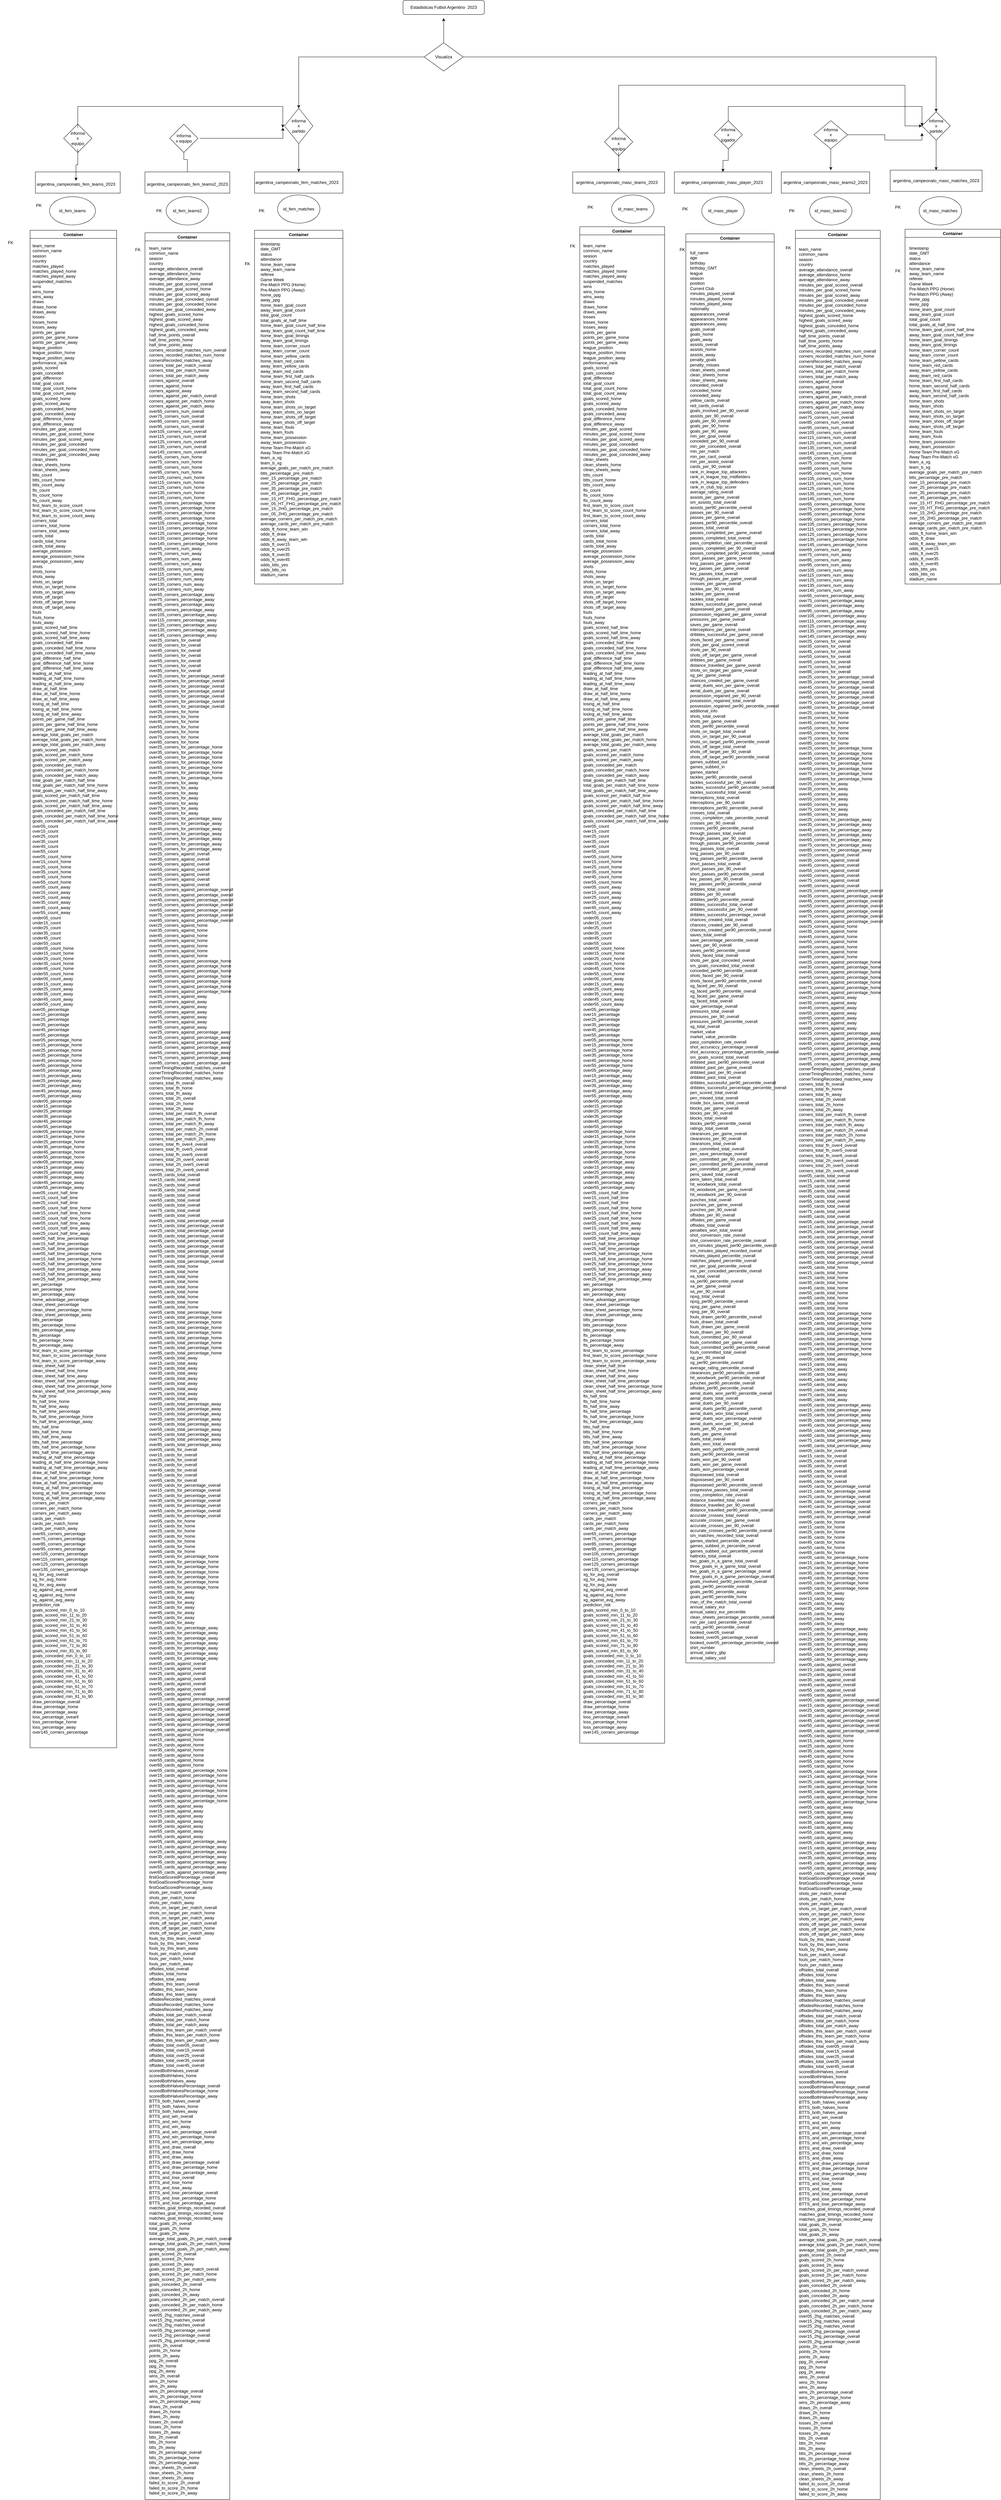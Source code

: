 <mxfile version="21.7.5" type="device">
  <diagram id="C5RBs43oDa-KdzZeNtuy" name="Page-1">
    <mxGraphModel dx="2427" dy="1929" grid="1" gridSize="10" guides="1" tooltips="1" connect="1" arrows="1" fold="1" page="1" pageScale="1" pageWidth="827" pageHeight="1169" math="0" shadow="0">
      <root>
        <mxCell id="WIyWlLk6GJQsqaUBKTNV-0" />
        <mxCell id="WIyWlLk6GJQsqaUBKTNV-1" parent="WIyWlLk6GJQsqaUBKTNV-0" />
        <mxCell id="2Zy-1of2HxJxVJEQr9SB-2" value="Estadisticas Futbol Argentino&amp;nbsp; 2023" style="rounded=1;whiteSpace=wrap;html=1;" parent="WIyWlLk6GJQsqaUBKTNV-1" vertex="1">
          <mxGeometry x="560" y="-100" width="230" height="40" as="geometry" />
        </mxCell>
        <mxCell id="mAmyCoUmEy0DG9dGibWp-2" value="" style="rounded=0;whiteSpace=wrap;html=1;" parent="WIyWlLk6GJQsqaUBKTNV-1" vertex="1">
          <mxGeometry x="-480" y="385" width="240" height="60" as="geometry" />
        </mxCell>
        <mxCell id="f-due-VVR2j8LgzfhjpM-16" value="" style="edgeStyle=orthogonalEdgeStyle;rounded=0;orthogonalLoop=1;jettySize=auto;html=1;" edge="1" parent="WIyWlLk6GJQsqaUBKTNV-1" source="mAmyCoUmEy0DG9dGibWp-3" target="0sqO32F3eEMusKhFvxql-15">
          <mxGeometry relative="1" as="geometry" />
        </mxCell>
        <mxCell id="f-due-VVR2j8LgzfhjpM-17" value="" style="edgeStyle=orthogonalEdgeStyle;rounded=0;orthogonalLoop=1;jettySize=auto;html=1;" edge="1" parent="WIyWlLk6GJQsqaUBKTNV-1" source="mAmyCoUmEy0DG9dGibWp-3" target="0sqO32F3eEMusKhFvxql-15">
          <mxGeometry relative="1" as="geometry" />
        </mxCell>
        <mxCell id="mAmyCoUmEy0DG9dGibWp-3" value="" style="rounded=0;whiteSpace=wrap;html=1;" parent="WIyWlLk6GJQsqaUBKTNV-1" vertex="1">
          <mxGeometry x="-170" y="385" width="240" height="60" as="geometry" />
        </mxCell>
        <mxCell id="mAmyCoUmEy0DG9dGibWp-4" value="" style="rounded=0;whiteSpace=wrap;html=1;" parent="WIyWlLk6GJQsqaUBKTNV-1" vertex="1">
          <mxGeometry x="140" y="385" width="250" height="60" as="geometry" />
        </mxCell>
        <mxCell id="mAmyCoUmEy0DG9dGibWp-5" value="" style="rounded=0;whiteSpace=wrap;html=1;" parent="WIyWlLk6GJQsqaUBKTNV-1" vertex="1">
          <mxGeometry x="1040" y="385" width="260" height="60" as="geometry" />
        </mxCell>
        <mxCell id="mAmyCoUmEy0DG9dGibWp-6" value="" style="rounded=0;whiteSpace=wrap;html=1;" parent="WIyWlLk6GJQsqaUBKTNV-1" vertex="1">
          <mxGeometry x="1327.5" y="385" width="275" height="60" as="geometry" />
        </mxCell>
        <mxCell id="mAmyCoUmEy0DG9dGibWp-7" value="" style="rounded=0;whiteSpace=wrap;html=1;" parent="WIyWlLk6GJQsqaUBKTNV-1" vertex="1">
          <mxGeometry x="1630" y="385" width="250" height="60" as="geometry" />
        </mxCell>
        <mxCell id="mAmyCoUmEy0DG9dGibWp-8" value="" style="rounded=0;whiteSpace=wrap;html=1;" parent="WIyWlLk6GJQsqaUBKTNV-1" vertex="1">
          <mxGeometry x="1938" y="380" width="260" height="60" as="geometry" />
        </mxCell>
        <mxCell id="f-due-VVR2j8LgzfhjpM-7" style="edgeStyle=orthogonalEdgeStyle;rounded=0;orthogonalLoop=1;jettySize=auto;html=1;entryX=0.5;entryY=0;entryDx=0;entryDy=0;" edge="1" parent="WIyWlLk6GJQsqaUBKTNV-1" source="mAmyCoUmEy0DG9dGibWp-11" target="mAmyCoUmEy0DG9dGibWp-18">
          <mxGeometry relative="1" as="geometry" />
        </mxCell>
        <mxCell id="f-due-VVR2j8LgzfhjpM-8" style="edgeStyle=orthogonalEdgeStyle;rounded=0;orthogonalLoop=1;jettySize=auto;html=1;exitX=0;exitY=0.5;exitDx=0;exitDy=0;entryX=0.5;entryY=0;entryDx=0;entryDy=0;" edge="1" parent="WIyWlLk6GJQsqaUBKTNV-1" source="mAmyCoUmEy0DG9dGibWp-11" target="mAmyCoUmEy0DG9dGibWp-14">
          <mxGeometry relative="1" as="geometry" />
        </mxCell>
        <mxCell id="f-due-VVR2j8LgzfhjpM-9" style="edgeStyle=orthogonalEdgeStyle;rounded=0;orthogonalLoop=1;jettySize=auto;html=1;" edge="1" parent="WIyWlLk6GJQsqaUBKTNV-1" source="mAmyCoUmEy0DG9dGibWp-11">
          <mxGeometry relative="1" as="geometry">
            <mxPoint x="675.0" y="-50" as="targetPoint" />
          </mxGeometry>
        </mxCell>
        <mxCell id="mAmyCoUmEy0DG9dGibWp-11" value="" style="rhombus;whiteSpace=wrap;html=1;" parent="WIyWlLk6GJQsqaUBKTNV-1" vertex="1">
          <mxGeometry x="620" y="20" width="110" height="80" as="geometry" />
        </mxCell>
        <mxCell id="mAmyCoUmEy0DG9dGibWp-12" value="" style="rhombus;whiteSpace=wrap;html=1;" parent="WIyWlLk6GJQsqaUBKTNV-1" vertex="1">
          <mxGeometry x="-400" y="250" width="80" height="80" as="geometry" />
        </mxCell>
        <mxCell id="mAmyCoUmEy0DG9dGibWp-13" value="" style="rhombus;whiteSpace=wrap;html=1;" parent="WIyWlLk6GJQsqaUBKTNV-1" vertex="1">
          <mxGeometry x="-100" y="250" width="80" height="80" as="geometry" />
        </mxCell>
        <mxCell id="0sqO32F3eEMusKhFvxql-18" style="edgeStyle=orthogonalEdgeStyle;rounded=0;orthogonalLoop=1;jettySize=auto;html=1;entryX=0.5;entryY=0;entryDx=0;entryDy=0;" parent="WIyWlLk6GJQsqaUBKTNV-1" source="mAmyCoUmEy0DG9dGibWp-14" target="mAmyCoUmEy0DG9dGibWp-4" edge="1">
          <mxGeometry relative="1" as="geometry" />
        </mxCell>
        <mxCell id="mAmyCoUmEy0DG9dGibWp-14" value="" style="rhombus;whiteSpace=wrap;html=1;" parent="WIyWlLk6GJQsqaUBKTNV-1" vertex="1">
          <mxGeometry x="225" y="205" width="80" height="100" as="geometry" />
        </mxCell>
        <mxCell id="f-due-VVR2j8LgzfhjpM-24" style="edgeStyle=orthogonalEdgeStyle;rounded=0;orthogonalLoop=1;jettySize=auto;html=1;entryX=0;entryY=0.5;entryDx=0;entryDy=0;" edge="1" parent="WIyWlLk6GJQsqaUBKTNV-1" source="mAmyCoUmEy0DG9dGibWp-15" target="0sqO32F3eEMusKhFvxql-35">
          <mxGeometry relative="1" as="geometry">
            <Array as="points">
              <mxPoint x="1170" y="140" />
              <mxPoint x="1980" y="140" />
              <mxPoint x="1980" y="255" />
            </Array>
          </mxGeometry>
        </mxCell>
        <mxCell id="mAmyCoUmEy0DG9dGibWp-15" value="" style="rhombus;whiteSpace=wrap;html=1;" parent="WIyWlLk6GJQsqaUBKTNV-1" vertex="1">
          <mxGeometry x="1130" y="260" width="80" height="80" as="geometry" />
        </mxCell>
        <mxCell id="0sqO32F3eEMusKhFvxql-30" value="" style="edgeStyle=orthogonalEdgeStyle;rounded=0;orthogonalLoop=1;jettySize=auto;html=1;entryX=0.5;entryY=0;entryDx=0;entryDy=0;" parent="WIyWlLk6GJQsqaUBKTNV-1" source="mAmyCoUmEy0DG9dGibWp-16" target="mAmyCoUmEy0DG9dGibWp-6" edge="1">
          <mxGeometry relative="1" as="geometry" />
        </mxCell>
        <mxCell id="f-due-VVR2j8LgzfhjpM-23" style="edgeStyle=orthogonalEdgeStyle;rounded=0;orthogonalLoop=1;jettySize=auto;html=1;entryX=0;entryY=0.5;entryDx=0;entryDy=0;" edge="1" parent="WIyWlLk6GJQsqaUBKTNV-1" source="mAmyCoUmEy0DG9dGibWp-16" target="0sqO32F3eEMusKhFvxql-35">
          <mxGeometry relative="1" as="geometry">
            <Array as="points">
              <mxPoint x="1480" y="200" />
              <mxPoint x="2028" y="200" />
            </Array>
          </mxGeometry>
        </mxCell>
        <mxCell id="mAmyCoUmEy0DG9dGibWp-16" value="" style="rhombus;whiteSpace=wrap;html=1;" parent="WIyWlLk6GJQsqaUBKTNV-1" vertex="1">
          <mxGeometry x="1440" y="240" width="80" height="80" as="geometry" />
        </mxCell>
        <mxCell id="0sqO32F3eEMusKhFvxql-59" style="edgeStyle=orthogonalEdgeStyle;rounded=0;orthogonalLoop=1;jettySize=auto;html=1;exitX=0.5;exitY=0;exitDx=0;exitDy=0;entryX=0.5;entryY=0;entryDx=0;entryDy=0;" parent="WIyWlLk6GJQsqaUBKTNV-1" source="mAmyCoUmEy0DG9dGibWp-17" target="0sqO32F3eEMusKhFvxql-21" edge="1">
          <mxGeometry relative="1" as="geometry" />
        </mxCell>
        <mxCell id="0sqO32F3eEMusKhFvxql-119" style="edgeStyle=orthogonalEdgeStyle;rounded=0;orthogonalLoop=1;jettySize=auto;html=1;" parent="WIyWlLk6GJQsqaUBKTNV-1" source="mAmyCoUmEy0DG9dGibWp-17" edge="1">
          <mxGeometry relative="1" as="geometry">
            <mxPoint x="1770" y="380" as="targetPoint" />
          </mxGeometry>
        </mxCell>
        <mxCell id="f-due-VVR2j8LgzfhjpM-22" style="edgeStyle=orthogonalEdgeStyle;rounded=0;orthogonalLoop=1;jettySize=auto;html=1;entryX=0;entryY=1;entryDx=0;entryDy=0;" edge="1" parent="WIyWlLk6GJQsqaUBKTNV-1" source="mAmyCoUmEy0DG9dGibWp-17" target="0sqO32F3eEMusKhFvxql-35">
          <mxGeometry relative="1" as="geometry" />
        </mxCell>
        <mxCell id="mAmyCoUmEy0DG9dGibWp-17" value="" style="rhombus;whiteSpace=wrap;html=1;" parent="WIyWlLk6GJQsqaUBKTNV-1" vertex="1">
          <mxGeometry x="1722.5" y="240" width="95" height="80" as="geometry" />
        </mxCell>
        <mxCell id="mAmyCoUmEy0DG9dGibWp-39" value="" style="edgeStyle=orthogonalEdgeStyle;rounded=0;orthogonalLoop=1;jettySize=auto;html=1;" parent="WIyWlLk6GJQsqaUBKTNV-1" source="mAmyCoUmEy0DG9dGibWp-18" target="mAmyCoUmEy0DG9dGibWp-8" edge="1">
          <mxGeometry relative="1" as="geometry" />
        </mxCell>
        <mxCell id="mAmyCoUmEy0DG9dGibWp-18" value="" style="rhombus;whiteSpace=wrap;html=1;" parent="WIyWlLk6GJQsqaUBKTNV-1" vertex="1">
          <mxGeometry x="2028" y="215" width="80" height="80" as="geometry" />
        </mxCell>
        <mxCell id="mAmyCoUmEy0DG9dGibWp-41" value="argentina_campeonato_fem_teams_2023" style="text;strokeColor=none;align=center;fillColor=none;html=1;verticalAlign=middle;whiteSpace=wrap;rounded=0;rotation=0;" parent="WIyWlLk6GJQsqaUBKTNV-1" vertex="1">
          <mxGeometry x="-390" y="410" width="50" height="20" as="geometry" />
        </mxCell>
        <mxCell id="mAmyCoUmEy0DG9dGibWp-48" value="argentina_campeonato_fem_teams2_2023" style="text;strokeColor=none;align=center;fillColor=none;html=1;verticalAlign=middle;whiteSpace=wrap;rounded=0;" parent="WIyWlLk6GJQsqaUBKTNV-1" vertex="1">
          <mxGeometry x="-165" y="405" width="230" height="30" as="geometry" />
        </mxCell>
        <mxCell id="mAmyCoUmEy0DG9dGibWp-49" value="argentina_campeonato_fem_matches_2023" style="text;strokeColor=none;align=center;fillColor=none;html=1;verticalAlign=middle;whiteSpace=wrap;rounded=0;" parent="WIyWlLk6GJQsqaUBKTNV-1" vertex="1">
          <mxGeometry x="130" y="405" width="260" height="20" as="geometry" />
        </mxCell>
        <mxCell id="0sqO32F3eEMusKhFvxql-2" value="argentina_campeonato_masc_player_2023" style="text;strokeColor=none;align=center;fillColor=none;html=1;verticalAlign=middle;whiteSpace=wrap;rounded=0;" parent="WIyWlLk6GJQsqaUBKTNV-1" vertex="1">
          <mxGeometry x="1327.5" y="400" width="268.5" height="30" as="geometry" />
        </mxCell>
        <mxCell id="0sqO32F3eEMusKhFvxql-3" value="argentina_campeonato_masc_teams_2023" style="text;strokeColor=none;align=center;fillColor=none;html=1;verticalAlign=middle;whiteSpace=wrap;rounded=0;" parent="WIyWlLk6GJQsqaUBKTNV-1" vertex="1">
          <mxGeometry x="1040" y="400" width="250" height="30" as="geometry" />
        </mxCell>
        <mxCell id="0sqO32F3eEMusKhFvxql-4" value="argentina_campeonato_masc_teams2_2023" style="text;strokeColor=none;align=center;fillColor=none;html=1;verticalAlign=middle;whiteSpace=wrap;rounded=0;" parent="WIyWlLk6GJQsqaUBKTNV-1" vertex="1">
          <mxGeometry x="1630" y="400" width="250" height="30" as="geometry" />
        </mxCell>
        <mxCell id="0sqO32F3eEMusKhFvxql-5" value="argentina_campeonato_masc_matches_2023" style="text;strokeColor=none;align=center;fillColor=none;html=1;verticalAlign=middle;whiteSpace=wrap;rounded=0;" parent="WIyWlLk6GJQsqaUBKTNV-1" vertex="1">
          <mxGeometry x="1933" y="395" width="270" height="30" as="geometry" />
        </mxCell>
        <mxCell id="0sqO32F3eEMusKhFvxql-9" value="Visualiza" style="text;strokeColor=none;align=center;fillColor=none;html=1;verticalAlign=middle;whiteSpace=wrap;rounded=0;" parent="WIyWlLk6GJQsqaUBKTNV-1" vertex="1">
          <mxGeometry x="645" y="45" width="60" height="30" as="geometry" />
        </mxCell>
        <mxCell id="f-due-VVR2j8LgzfhjpM-19" value="" style="edgeStyle=orthogonalEdgeStyle;rounded=0;orthogonalLoop=1;jettySize=auto;html=1;" edge="1" parent="WIyWlLk6GJQsqaUBKTNV-1" source="0sqO32F3eEMusKhFvxql-12" target="mAmyCoUmEy0DG9dGibWp-41">
          <mxGeometry relative="1" as="geometry" />
        </mxCell>
        <mxCell id="f-due-VVR2j8LgzfhjpM-20" style="edgeStyle=orthogonalEdgeStyle;rounded=0;orthogonalLoop=1;jettySize=auto;html=1;" edge="1" parent="WIyWlLk6GJQsqaUBKTNV-1" source="0sqO32F3eEMusKhFvxql-12">
          <mxGeometry relative="1" as="geometry">
            <mxPoint x="220" y="260" as="targetPoint" />
            <Array as="points">
              <mxPoint x="-360" y="200" />
              <mxPoint x="220" y="200" />
            </Array>
          </mxGeometry>
        </mxCell>
        <mxCell id="0sqO32F3eEMusKhFvxql-12" value="informa&lt;br&gt;x&lt;br&gt;equipo" style="text;strokeColor=none;align=center;fillColor=none;html=1;verticalAlign=middle;whiteSpace=wrap;rounded=0;" parent="WIyWlLk6GJQsqaUBKTNV-1" vertex="1">
          <mxGeometry x="-390" y="260" width="60" height="60" as="geometry" />
        </mxCell>
        <mxCell id="f-due-VVR2j8LgzfhjpM-21" style="edgeStyle=orthogonalEdgeStyle;rounded=0;orthogonalLoop=1;jettySize=auto;html=1;" edge="1" parent="WIyWlLk6GJQsqaUBKTNV-1" source="0sqO32F3eEMusKhFvxql-15">
          <mxGeometry relative="1" as="geometry">
            <mxPoint x="220" y="260" as="targetPoint" />
          </mxGeometry>
        </mxCell>
        <mxCell id="0sqO32F3eEMusKhFvxql-15" value="Informa&lt;br&gt;x equipo" style="text;strokeColor=none;align=center;fillColor=none;html=1;verticalAlign=middle;whiteSpace=wrap;rounded=0;" parent="WIyWlLk6GJQsqaUBKTNV-1" vertex="1">
          <mxGeometry x="-105" y="265" width="90" height="50" as="geometry" />
        </mxCell>
        <mxCell id="0sqO32F3eEMusKhFvxql-16" value="informa&lt;br&gt;x&lt;br&gt;partido" style="text;strokeColor=none;align=center;fillColor=none;html=1;verticalAlign=middle;whiteSpace=wrap;rounded=0;" parent="WIyWlLk6GJQsqaUBKTNV-1" vertex="1">
          <mxGeometry x="235" y="230" width="60" height="50" as="geometry" />
        </mxCell>
        <mxCell id="0sqO32F3eEMusKhFvxql-63" style="edgeStyle=orthogonalEdgeStyle;rounded=0;orthogonalLoop=1;jettySize=auto;html=1;entryX=0.5;entryY=0;entryDx=0;entryDy=0;" parent="WIyWlLk6GJQsqaUBKTNV-1" source="0sqO32F3eEMusKhFvxql-20" target="mAmyCoUmEy0DG9dGibWp-5" edge="1">
          <mxGeometry relative="1" as="geometry" />
        </mxCell>
        <mxCell id="0sqO32F3eEMusKhFvxql-20" value="informa&lt;br&gt;x&lt;br&gt;equipo" style="text;strokeColor=none;align=center;fillColor=none;html=1;verticalAlign=middle;whiteSpace=wrap;rounded=0;" parent="WIyWlLk6GJQsqaUBKTNV-1" vertex="1">
          <mxGeometry x="1140" y="280" width="60" height="50" as="geometry" />
        </mxCell>
        <mxCell id="0sqO32F3eEMusKhFvxql-21" value="informa&lt;br&gt;x&lt;br&gt;equipo" style="text;strokeColor=none;align=center;fillColor=none;html=1;verticalAlign=middle;whiteSpace=wrap;rounded=0;" parent="WIyWlLk6GJQsqaUBKTNV-1" vertex="1">
          <mxGeometry x="1740" y="255" width="60" height="50" as="geometry" />
        </mxCell>
        <mxCell id="0sqO32F3eEMusKhFvxql-33" value="informa&lt;br&gt;x&lt;br&gt;jugador" style="text;strokeColor=none;align=center;fillColor=none;html=1;verticalAlign=middle;whiteSpace=wrap;rounded=0;" parent="WIyWlLk6GJQsqaUBKTNV-1" vertex="1">
          <mxGeometry x="1450" y="255" width="60" height="50" as="geometry" />
        </mxCell>
        <mxCell id="0sqO32F3eEMusKhFvxql-35" value="Informa&lt;br&gt;x&lt;br&gt;partido" style="text;strokeColor=none;align=center;fillColor=none;html=1;verticalAlign=middle;whiteSpace=wrap;rounded=0;" parent="WIyWlLk6GJQsqaUBKTNV-1" vertex="1">
          <mxGeometry x="2028" y="235" width="80" height="40" as="geometry" />
        </mxCell>
        <mxCell id="0sqO32F3eEMusKhFvxql-36" value="id_fem_teams" style="ellipse;whiteSpace=wrap;html=1;" parent="WIyWlLk6GJQsqaUBKTNV-1" vertex="1">
          <mxGeometry x="-440" y="455" width="130" height="80" as="geometry" />
        </mxCell>
        <mxCell id="0sqO32F3eEMusKhFvxql-37" value="PK" style="text;strokeColor=none;align=center;fillColor=none;html=1;verticalAlign=middle;whiteSpace=wrap;rounded=0;" parent="WIyWlLk6GJQsqaUBKTNV-1" vertex="1">
          <mxGeometry x="-500" y="465" width="60" height="30" as="geometry" />
        </mxCell>
        <mxCell id="0sqO32F3eEMusKhFvxql-38" value="PK" style="text;strokeColor=none;align=center;fillColor=none;html=1;verticalAlign=middle;whiteSpace=wrap;rounded=0;" parent="WIyWlLk6GJQsqaUBKTNV-1" vertex="1">
          <mxGeometry x="-160" y="480" width="60" height="30" as="geometry" />
        </mxCell>
        <mxCell id="0sqO32F3eEMusKhFvxql-39" value="PK" style="text;strokeColor=none;align=center;fillColor=none;html=1;verticalAlign=middle;whiteSpace=wrap;rounded=0;" parent="WIyWlLk6GJQsqaUBKTNV-1" vertex="1">
          <mxGeometry x="130" y="480" width="60" height="30" as="geometry" />
        </mxCell>
        <mxCell id="0sqO32F3eEMusKhFvxql-40" value="PK" style="text;strokeColor=none;align=center;fillColor=none;html=1;verticalAlign=middle;whiteSpace=wrap;rounded=0;" parent="WIyWlLk6GJQsqaUBKTNV-1" vertex="1">
          <mxGeometry x="1327.5" y="475" width="60" height="30" as="geometry" />
        </mxCell>
        <mxCell id="0sqO32F3eEMusKhFvxql-42" value="PK" style="text;strokeColor=none;align=center;fillColor=none;html=1;verticalAlign=middle;whiteSpace=wrap;rounded=0;" parent="WIyWlLk6GJQsqaUBKTNV-1" vertex="1">
          <mxGeometry x="1630" y="480" width="60" height="30" as="geometry" />
        </mxCell>
        <mxCell id="0sqO32F3eEMusKhFvxql-43" value="PK" style="text;strokeColor=none;align=center;fillColor=none;html=1;verticalAlign=middle;whiteSpace=wrap;rounded=0;" parent="WIyWlLk6GJQsqaUBKTNV-1" vertex="1">
          <mxGeometry x="1930" y="470" width="60" height="30" as="geometry" />
        </mxCell>
        <mxCell id="0sqO32F3eEMusKhFvxql-45" value="id_fem_teams2" style="ellipse;whiteSpace=wrap;html=1;" parent="WIyWlLk6GJQsqaUBKTNV-1" vertex="1">
          <mxGeometry x="-110" y="455" width="120" height="80" as="geometry" />
        </mxCell>
        <mxCell id="0sqO32F3eEMusKhFvxql-79" value="id_fem_matches" style="ellipse;whiteSpace=wrap;html=1;" parent="WIyWlLk6GJQsqaUBKTNV-1" vertex="1">
          <mxGeometry x="205" y="450" width="120" height="80" as="geometry" />
        </mxCell>
        <mxCell id="0sqO32F3eEMusKhFvxql-82" value="id_masc_teams" style="ellipse;whiteSpace=wrap;html=1;" parent="WIyWlLk6GJQsqaUBKTNV-1" vertex="1">
          <mxGeometry x="1150" y="450" width="120" height="80" as="geometry" />
        </mxCell>
        <mxCell id="0sqO32F3eEMusKhFvxql-83" value="PK" style="text;strokeColor=none;align=center;fillColor=none;html=1;verticalAlign=middle;whiteSpace=wrap;rounded=0;" parent="WIyWlLk6GJQsqaUBKTNV-1" vertex="1">
          <mxGeometry x="1060" y="470" width="60" height="30" as="geometry" />
        </mxCell>
        <mxCell id="0sqO32F3eEMusKhFvxql-84" value="id_masc_player" style="ellipse;whiteSpace=wrap;html=1;" parent="WIyWlLk6GJQsqaUBKTNV-1" vertex="1">
          <mxGeometry x="1405" y="455" width="120" height="80" as="geometry" />
        </mxCell>
        <mxCell id="0sqO32F3eEMusKhFvxql-85" value="id_masc_teams2" style="ellipse;whiteSpace=wrap;html=1;" parent="WIyWlLk6GJQsqaUBKTNV-1" vertex="1">
          <mxGeometry x="1710" y="455" width="120" height="80" as="geometry" />
        </mxCell>
        <mxCell id="0sqO32F3eEMusKhFvxql-86" value="id_masc_matches" style="ellipse;whiteSpace=wrap;html=1;" parent="WIyWlLk6GJQsqaUBKTNV-1" vertex="1">
          <mxGeometry x="2020" y="455" width="120" height="80" as="geometry" />
        </mxCell>
        <mxCell id="0sqO32F3eEMusKhFvxql-91" value="Container" style="swimlane;" parent="WIyWlLk6GJQsqaUBKTNV-1" vertex="1">
          <mxGeometry x="-495" y="550" width="245" height="4290" as="geometry" />
        </mxCell>
        <mxCell id="0sqO32F3eEMusKhFvxql-92" value="team_name &#xa;common_name &#xa;season &#xa;country &#xa;matches_played &#xa;matches_played_home &#xa;matches_played_away &#xa;suspended_matches &#xa;wins &#xa;wins_home &#xa;wins_away &#xa;draws &#xa;draws_home &#xa;draws_away &#xa;losses &#xa;losses_home &#xa;losses_away &#xa;points_per_game &#xa;points_per_game_home &#xa;points_per_game_away &#xa;league_position &#xa;league_position_home &#xa;league_position_away &#xa;performance_rank &#xa;goals_scored &#xa;goals_conceded &#xa;goal_difference &#xa;total_goal_count &#xa;total_goal_count_home &#xa;total_goal_count_away &#xa;goals_scored_home &#xa;goals_scored_away &#xa;goals_conceded_home &#xa;goals_conceded_away &#xa;goal_difference_home &#xa;goal_difference_away &#xa;minutes_per_goal_scored &#xa;minutes_per_goal_scored_home &#xa;minutes_per_goal_scored_away &#xa;minutes_per_goal_conceded &#xa;minutes_per_goal_conceded_home &#xa;minutes_per_goal_conceded_away &#xa;clean_sheets &#xa;clean_sheets_home &#xa;clean_sheets_away &#xa;btts_count &#xa;btts_count_home &#xa;btts_count_away &#xa;fts_count &#xa;fts_count_home &#xa;fts_count_away &#xa;first_team_to_score_count &#xa;first_team_to_score_count_home &#xa;first_team_to_score_count_away &#xa;corners_total &#xa;corners_total_home &#xa;corners_total_away &#xa;cards_total &#xa;cards_total_home &#xa;cards_total_away &#xa;average_possession &#xa;average_possession_home &#xa;average_possession_away &#xa;shots &#xa;shots_home &#xa;shots_away &#xa;shots_on_target &#xa;shots_on_target_home &#xa;shots_on_target_away &#xa;shots_off_target &#xa;shots_off_target_home &#xa;shots_off_target_away &#xa;fouls &#xa;fouls_home &#xa;fouls_away &#xa;goals_scored_half_time &#xa;goals_scored_half_time_home &#xa;goals_scored_half_time_away &#xa;goals_conceded_half_time &#xa;goals_conceded_half_time_home &#xa;goals_conceded_half_time_away &#xa;goal_difference_half_time &#xa;goal_difference_half_time_home &#xa;goal_difference_half_time_away &#xa;leading_at_half_time &#xa;leading_at_half_time_home &#xa;leading_at_half_time_away &#xa;draw_at_half_time &#xa;draw_at_half_time_home &#xa;draw_at_half_time_away &#xa;losing_at_half_time &#xa;losing_at_half_time_home &#xa;losing_at_half_time_away &#xa;points_per_game_half_time &#xa;points_per_game_half_time_home &#xa;points_per_game_half_time_away &#xa;average_total_goals_per_match &#xa;average_total_goals_per_match_home &#xa;average_total_goals_per_match_away &#xa;goals_scored_per_match &#xa;goals_scored_per_match_home &#xa;goals_scored_per_match_away &#xa;goals_conceded_per_match &#xa;goals_conceded_per_match_home &#xa;goals_conceded_per_match_away &#xa;total_goals_per_match_half_time &#xa;total_goals_per_match_half_time_home &#xa;total_goals_per_match_half_time_away &#xa;goals_scored_per_match_half_time &#xa;goals_scored_per_match_half_time_home &#xa;goals_scored_per_match_half_time_away &#xa;goals_conceded_per_match_half_time &#xa;goals_conceded_per_match_half_time_home &#xa;goals_conceded_per_match_half_time_away &#xa;over05_count &#xa;over15_count &#xa;over25_count &#xa;over35_count &#xa;over45_count &#xa;over55_count &#xa;over05_count_home &#xa;over15_count_home &#xa;over25_count_home &#xa;over35_count_home &#xa;over45_count_home &#xa;over55_count_home &#xa;over05_count_away &#xa;over15_count_away &#xa;over25_count_away &#xa;over35_count_away &#xa;over45_count_away &#xa;over55_count_away &#xa;under05_count &#xa;under15_count &#xa;under25_count &#xa;under35_count &#xa;under45_count &#xa;under55_count &#xa;under05_count_home &#xa;under15_count_home &#xa;under25_count_home &#xa;under35_count_home &#xa;under45_count_home &#xa;under55_count_home &#xa;under05_count_away &#xa;under15_count_away &#xa;under25_count_away &#xa;under35_count_away &#xa;under45_count_away &#xa;under55_count_away &#xa;over05_percentage &#xa;over15_percentage &#xa;over25_percentage &#xa;over35_percentage &#xa;over45_percentage &#xa;over55_percentage &#xa;over05_percentage_home &#xa;over15_percentage_home &#xa;over25_percentage_home &#xa;over35_percentage_home &#xa;over45_percentage_home &#xa;over55_percentage_home &#xa;over05_percentage_away &#xa;over15_percentage_away &#xa;over25_percentage_away &#xa;over35_percentage_away &#xa;over45_percentage_away &#xa;over55_percentage_away &#xa;under05_percentage &#xa;under15_percentage &#xa;under25_percentage &#xa;under35_percentage &#xa;under45_percentage &#xa;under55_percentage &#xa;under05_percentage_home &#xa;under15_percentage_home &#xa;under25_percentage_home &#xa;under35_percentage_home &#xa;under45_percentage_home &#xa;under55_percentage_home &#xa;under05_percentage_away &#xa;under15_percentage_away &#xa;under25_percentage_away &#xa;under35_percentage_away &#xa;under45_percentage_away &#xa;under55_percentage_away &#xa;over05_count_half_time &#xa;over15_count_half_time &#xa;over25_count_half_time &#xa;over05_count_half_time_home &#xa;over15_count_half_time_home &#xa;over25_count_half_time_home &#xa;over05_count_half_time_away &#xa;over15_count_half_time_away &#xa;over25_count_half_time_away &#xa;over05_half_time_percentage &#xa;over15_half_time_percentage &#xa;over25_half_time_percentage &#xa;over05_half_time_percentage_home &#xa;over15_half_time_percentage_home &#xa;over25_half_time_percentage_home &#xa;over05_half_time_percentage_away &#xa;over15_half_time_percentage_away &#xa;over25_half_time_percentage_away &#xa;win_percentage &#xa;win_percentage_home &#xa;win_percentage_away &#xa;home_advantage_percentage &#xa;clean_sheet_percentage &#xa;clean_sheet_percentage_home &#xa;clean_sheet_percentage_away &#xa;btts_percentage &#xa;btts_percentage_home &#xa;btts_percentage_away &#xa;fts_percentage &#xa;fts_percentage_home &#xa;fts_percentage_away &#xa;first_team_to_score_percentage &#xa;first_team_to_score_percentage_home &#xa;first_team_to_score_percentage_away &#xa;clean_sheet_half_time &#xa;clean_sheet_half_time_home &#xa;clean_sheet_half_time_away &#xa;clean_sheet_half_time_percentage &#xa;clean_sheet_half_time_percentage_home &#xa;clean_sheet_half_time_percentage_away &#xa;fts_half_time &#xa;fts_half_time_home &#xa;fts_half_time_away &#xa;fts_half_time_percentage &#xa;fts_half_time_percentage_home &#xa;fts_half_time_percentage_away &#xa;btts_half_time &#xa;btts_half_time_home &#xa;btts_half_time_away &#xa;btts_half_time_percentage &#xa;btts_half_time_percentage_home &#xa;btts_half_time_percentage_away &#xa;leading_at_half_time_percentage &#xa;leading_at_half_time_percentage_home &#xa;leading_at_half_time_percentage_away &#xa;draw_at_half_time_percentage &#xa;draw_at_half_time_percentage_home &#xa;draw_at_half_time_percentage_away &#xa;losing_at_half_time_percentage &#xa;losing_at_half_time_percentage_home &#xa;losing_at_half_time_percentage_away &#xa;corners_per_match &#xa;corners_per_match_home &#xa;corners_per_match_away &#xa;cards_per_match &#xa;cards_per_match_home &#xa;cards_per_match_away &#xa;over65_corners_percentage &#xa;over75_corners_percentage &#xa;over85_corners_percentage &#xa;over95_corners_percentage &#xa;over105_corners_percentage &#xa;over115_corners_percentage &#xa;over125_corners_percentage &#xa;over135_corners_percentage &#xa;xg_for_avg_overall &#xa;xg_for_avg_home &#xa;xg_for_avg_away &#xa;xg_against_avg_overall &#xa;xg_against_avg_home &#xa;xg_against_avg_away &#xa;prediction_risk &#xa;goals_scored_min_0_to_10 &#xa;goals_scored_min_11_to_20 &#xa;goals_scored_min_21_to_30 &#xa;goals_scored_min_31_to_40 &#xa;goals_scored_min_41_to_50 &#xa;goals_scored_min_51_to_60 &#xa;goals_scored_min_61_to_70 &#xa;goals_scored_min_71_to_80 &#xa;goals_scored_min_81_to_90 &#xa;goals_conceded_min_0_to_10 &#xa;goals_conceded_min_11_to_20 &#xa;goals_conceded_min_21_to_30 &#xa;goals_conceded_min_31_to_40 &#xa;goals_conceded_min_41_to_50 &#xa;goals_conceded_min_51_to_60 &#xa;goals_conceded_min_61_to_70 &#xa;goals_conceded_min_71_to_80 &#xa;goals_conceded_min_81_to_90 &#xa;draw_percentage_overall &#xa;draw_percentage_home &#xa;draw_percentage_away &#xa;loss_percentage_ovearll &#xa;loss_percentage_home &#xa;loss_percentage_away &#xa;over145_corners_percentage" style="text;whiteSpace=wrap;html=1;" parent="0sqO32F3eEMusKhFvxql-91" vertex="1">
          <mxGeometry x="5" y="30" width="225" height="4235" as="geometry" />
        </mxCell>
        <mxCell id="0sqO32F3eEMusKhFvxql-135" value="FK" style="text;strokeColor=none;align=center;fillColor=none;html=1;verticalAlign=middle;whiteSpace=wrap;rounded=0;" parent="0sqO32F3eEMusKhFvxql-91" vertex="1">
          <mxGeometry x="275" y="40" width="60" height="30" as="geometry" />
        </mxCell>
        <mxCell id="0sqO32F3eEMusKhFvxql-98" value="Container" style="swimlane;" parent="WIyWlLk6GJQsqaUBKTNV-1" vertex="1">
          <mxGeometry x="-170" y="557" width="240" height="6408" as="geometry" />
        </mxCell>
        <mxCell id="0sqO32F3eEMusKhFvxql-100" value="team_name &#xa;common_name &#xa;season &#xa;country &#xa;average_attendance_overall &#xa;average_attendance_home &#xa;average_attendance_away &#xa;minutes_per_goal_scored_overall &#xa;minutes_per_goal_scored_home &#xa;minutes_per_goal_scored_away &#xa;minutes_per_goal_conceded_overall &#xa;minutes_per_goal_conceded_home &#xa;minutes_per_goal_conceded_away &#xa;highest_goals_scored_home &#xa;highest_goals_scored_away &#xa;highest_goals_conceded_home &#xa;highest_goals_conceded_away &#xa;half_time_points_overall &#xa;half_time_points_home &#xa;half_time_points_away &#xa;corners_recorded_matches_num_overall &#xa;corners_recorded_matches_num_home &#xa;cornersRecorded_matches_away &#xa;corners_total_per_match_overall &#xa;corners_total_per_match_home &#xa;corners_total_per_match_away &#xa;corners_against_overall &#xa;corners_against_home &#xa;corners_against_away &#xa;corners_against_per_match_overall &#xa;corners_against_per_match_home &#xa;corners_against_per_match_away &#xa;over65_corners_num_overall &#xa;over75_corners_num_overall &#xa;over85_corners_num_overall &#xa;over95_corners_num_overall &#xa;over105_corners_num_overall &#xa;over115_corners_num_overall &#xa;over125_corners_num_overall &#xa;over135_corners_num_overall &#xa;over145_corners_num_overall &#xa;over65_corners_num_home &#xa;over75_corners_num_home &#xa;over85_corners_num_home &#xa;over95_corners_num_home &#xa;over105_corners_num_home &#xa;over115_corners_num_home &#xa;over125_corners_num_home &#xa;over135_corners_num_home &#xa;over145_corners_num_home &#xa;over65_corners_percentage_home &#xa;over75_corners_percentage_home &#xa;over85_corners_percentage_home &#xa;over95_corners_percentage_home &#xa;over105_corners_percentage_home &#xa;over115_corners_percentage_home &#xa;over125_corners_percentage_home &#xa;over135_corners_percentage_home &#xa;over145_corners_percentage_home &#xa;over65_corners_num_away &#xa;over75_corners_num_away &#xa;over85_corners_num_away &#xa;over95_corners_num_away &#xa;over105_corners_num_away &#xa;over115_corners_num_away &#xa;over125_corners_num_away &#xa;over135_corners_num_away &#xa;over145_corners_num_away &#xa;over65_corners_percentage_away &#xa;over75_corners_percentage_away &#xa;over85_corners_percentage_away &#xa;over95_corners_percentage_away &#xa;over105_corners_percentage_away &#xa;over115_corners_percentage_away &#xa;over125_corners_percentage_away &#xa;over135_corners_percentage_away &#xa;over145_corners_percentage_away &#xa;over25_corners_for_overall &#xa;over35_corners_for_overall &#xa;over45_corners_for_overall &#xa;over55_corners_for_overall &#xa;over65_corners_for_overall &#xa;over75_corners_for_overall &#xa;over85_corners_for_overall &#xa;over25_corners_for_percentage_overall &#xa;over35_corners_for_percentage_overall &#xa;over45_corners_for_percentage_overall &#xa;over55_corners_for_percentage_overall &#xa;over65_corners_for_percentage_overall &#xa;over75_corners_for_percentage_overall &#xa;over85_corners_for_percentage_overall &#xa;over25_corners_for_home &#xa;over35_corners_for_home &#xa;over45_corners_for_home &#xa;over55_corners_for_home &#xa;over65_corners_for_home &#xa;over75_corners_for_home &#xa;over85_corners_for_home &#xa;over25_corners_for_percentage_home &#xa;over35_corners_for_percentage_home &#xa;over45_corners_for_percentage_home &#xa;over55_corners_for_percentage_home &#xa;over65_corners_for_percentage_home &#xa;over75_corners_for_percentage_home &#xa;over85_corners_for_percentage_home &#xa;over25_corners_for_away &#xa;over35_corners_for_away &#xa;over45_corners_for_away &#xa;over55_corners_for_away &#xa;over65_corners_for_away &#xa;over75_corners_for_away &#xa;over85_corners_for_away &#xa;over25_corners_for_percentage_away &#xa;over35_corners_for_percentage_away &#xa;over45_corners_for_percentage_away &#xa;over55_corners_for_percentage_away &#xa;over65_corners_for_percentage_away &#xa;over75_corners_for_percentage_away &#xa;over85_corners_for_percentage_away &#xa;over25_corners_against_overall &#xa;over35_corners_against_overall &#xa;over45_corners_against_overall &#xa;over55_corners_against_overall &#xa;over65_corners_against_overall &#xa;over75_corners_against_overall &#xa;over85_corners_against_overall &#xa;over25_corners_against_percentage_overall &#xa;over35_corners_against_percentage_overall &#xa;over45_corners_against_percentage_overall &#xa;over55_corners_against_percentage_overall &#xa;over65_corners_against_percentage_overall &#xa;over75_corners_against_percentage_overall &#xa;over85_corners_against_percentage_overall &#xa;over25_corners_against_home &#xa;over35_corners_against_home &#xa;over45_corners_against_home &#xa;over55_corners_against_home &#xa;over65_corners_against_home &#xa;over75_corners_against_home &#xa;over85_corners_against_home &#xa;over25_corners_against_percentage_home &#xa;over35_corners_against_percentage_home &#xa;over45_corners_against_percentage_home &#xa;over55_corners_against_percentage_home &#xa;over65_corners_against_percentage_home &#xa;over75_corners_against_percentage_home &#xa;over85_corners_against_percentage_home &#xa;over25_corners_against_away &#xa;over35_corners_against_away &#xa;over45_corners_against_away &#xa;over55_corners_against_away &#xa;over65_corners_against_away &#xa;over75_corners_against_away &#xa;over85_corners_against_away &#xa;over25_corners_against_percentage_away &#xa;over35_corners_against_percentage_away &#xa;over45_corners_against_percentage_away &#xa;over55_corners_against_percentage_away &#xa;over65_corners_against_percentage_away &#xa;over75_corners_against_percentage_away &#xa;over85_corners_against_percentage_away &#xa;cornerTimingRecorded_matches_overall &#xa;cornerTimingRecorded_matches_home &#xa;cornerTimingRecorded_matches_away &#xa;corners_total_fh_overall &#xa;corners_total_fh_home &#xa;corners_total_fh_away &#xa;corners_total_2h_overall &#xa;corners_total_2h_home &#xa;corners_total_2h_away &#xa;corners_total_per_match_fh_overall &#xa;corners_total_per_match_fh_home &#xa;corners_total_per_match_fh_away &#xa;corners_total_per_match_2h_overall &#xa;corners_total_per_match_2h_home &#xa;corners_total_per_match_2h_away &#xa;corners_total_fh_over4_overall &#xa;corners_total_fh_over5_overall &#xa;corners_total_fh_over6_overall &#xa;corners_total_2h_over4_overall &#xa;corners_total_2h_over5_overall &#xa;corners_total_2h_over6_overall &#xa;over05_cards_total_overall &#xa;over15_cards_total_overall &#xa;over25_cards_total_overall &#xa;over35_cards_total_overall &#xa;over45_cards_total_overall &#xa;over55_cards_total_overall &#xa;over65_cards_total_overall &#xa;over75_cards_total_overall &#xa;over85_cards_total_overall &#xa;over05_cards_total_percentage_overall &#xa;over15_cards_total_percentage_overall &#xa;over25_cards_total_percentage_overall &#xa;over35_cards_total_percentage_overall &#xa;over45_cards_total_percentage_overall &#xa;over55_cards_total_percentage_overall &#xa;over65_cards_total_percentage_overall &#xa;over75_cards_total_percentage_overall &#xa;over85_cards_total_percentage_overall &#xa;over05_cards_total_home &#xa;over15_cards_total_home &#xa;over25_cards_total_home &#xa;over35_cards_total_home &#xa;over45_cards_total_home &#xa;over55_cards_total_home &#xa;over65_cards_total_home &#xa;over75_cards_total_home &#xa;over85_cards_total_home &#xa;over05_cards_total_percentage_home &#xa;over15_cards_total_percentage_home &#xa;over25_cards_total_percentage_home &#xa;over35_cards_total_percentage_home &#xa;over45_cards_total_percentage_home &#xa;over55_cards_total_percentage_home &#xa;over65_cards_total_percentage_home &#xa;over75_cards_total_percentage_home &#xa;over85_cards_total_percentage_home &#xa;over05_cards_total_away &#xa;over15_cards_total_away &#xa;over25_cards_total_away &#xa;over35_cards_total_away &#xa;over45_cards_total_away &#xa;over55_cards_total_away &#xa;over65_cards_total_away &#xa;over75_cards_total_away &#xa;over85_cards_total_away &#xa;over05_cards_total_percentage_away &#xa;over15_cards_total_percentage_away &#xa;over25_cards_total_percentage_away &#xa;over35_cards_total_percentage_away &#xa;over45_cards_total_percentage_away &#xa;over55_cards_total_percentage_away &#xa;over65_cards_total_percentage_away &#xa;over75_cards_total_percentage_away &#xa;over85_cards_total_percentage_away &#xa;over05_cards_for_overall &#xa;over15_cards_for_overall &#xa;over25_cards_for_overall &#xa;over35_cards_for_overall &#xa;over45_cards_for_overall &#xa;over55_cards_for_overall &#xa;over65_cards_for_overall &#xa;over05_cards_for_percentage_overall &#xa;over15_cards_for_percentage_overall &#xa;over25_cards_for_percentage_overall &#xa;over35_cards_for_percentage_overall &#xa;over45_cards_for_percentage_overall &#xa;over55_cards_for_percentage_overall &#xa;over65_cards_for_percentage_overall &#xa;over05_cards_for_home &#xa;over15_cards_for_home &#xa;over25_cards_for_home &#xa;over35_cards_for_home &#xa;over45_cards_for_home &#xa;over55_cards_for_home &#xa;over65_cards_for_home &#xa;over05_cards_for_percentage_home &#xa;over15_cards_for_percentage_home &#xa;over25_cards_for_percentage_home &#xa;over35_cards_for_percentage_home &#xa;over45_cards_for_percentage_home &#xa;over55_cards_for_percentage_home &#xa;over65_cards_for_percentage_home &#xa;over05_cards_for_away &#xa;over15_cards_for_away &#xa;over25_cards_for_away &#xa;over35_cards_for_away &#xa;over45_cards_for_away &#xa;over55_cards_for_away &#xa;over65_cards_for_away &#xa;over05_cards_for_percentage_away &#xa;over15_cards_for_percentage_away &#xa;over25_cards_for_percentage_away &#xa;over35_cards_for_percentage_away &#xa;over45_cards_for_percentage_away &#xa;over55_cards_for_percentage_away &#xa;over65_cards_for_percentage_away &#xa;over05_cards_against_overall &#xa;over15_cards_against_overall &#xa;over25_cards_against_overall &#xa;over35_cards_against_overall &#xa;over45_cards_against_overall &#xa;over55_cards_against_overall &#xa;over65_cards_against_overall &#xa;over05_cards_against_percentage_overall &#xa;over15_cards_against_percentage_overall &#xa;over25_cards_against_percentage_overall &#xa;over35_cards_against_percentage_overall &#xa;over45_cards_against_percentage_overall &#xa;over55_cards_against_percentage_overall &#xa;over65_cards_against_percentage_overall &#xa;over05_cards_against_home &#xa;over15_cards_against_home &#xa;over25_cards_against_home &#xa;over35_cards_against_home &#xa;over45_cards_against_home &#xa;over55_cards_against_home &#xa;over65_cards_against_home &#xa;over05_cards_against_percentage_home &#xa;over15_cards_against_percentage_home &#xa;over25_cards_against_percentage_home &#xa;over35_cards_against_percentage_home &#xa;over45_cards_against_percentage_home &#xa;over55_cards_against_percentage_home &#xa;over65_cards_against_percentage_home &#xa;over05_cards_against_away &#xa;over15_cards_against_away &#xa;over25_cards_against_away &#xa;over35_cards_against_away &#xa;over45_cards_against_away &#xa;over55_cards_against_away &#xa;over65_cards_against_away &#xa;over05_cards_against_percentage_away &#xa;over15_cards_against_percentage_away &#xa;over25_cards_against_percentage_away &#xa;over35_cards_against_percentage_away &#xa;over45_cards_against_percentage_away &#xa;over55_cards_against_percentage_away &#xa;over65_cards_against_percentage_away &#xa;firstGoalScoredPercentage_overall &#xa;firstGoalScoredPercentage_home &#xa;firstGoalScoredPercentage_away &#xa;shots_per_match_overall &#xa;shots_per_match_home &#xa;shots_per_match_away &#xa;shots_on_target_per_match_overall &#xa;shots_on_target_per_match_home &#xa;shots_on_target_per_match_away &#xa;shots_off_target_per_match_overall &#xa;shots_off_target_per_match_home &#xa;shots_off_target_per_match_away &#xa;fouls_by_this_team_overall &#xa;fouls_by_this_team_home &#xa;fouls_by_this_team_away &#xa;fouls_per_match_overall &#xa;fouls_per_match_home &#xa;fouls_per_match_away &#xa;offsides_total_overall &#xa;offsides_total_home &#xa;offsides_total_away &#xa;offsides_this_team_overall &#xa;offsides_this_team_home &#xa;offsides_this_team_away &#xa;offsidesRecorded_matches_overall &#xa;offsidesRecorded_matches_home &#xa;offsidesRecorded_matches_away &#xa;offsides_total_per_match_overall &#xa;offsides_total_per_match_home &#xa;offsides_total_per_match_away &#xa;offsides_this_team_per_match_overall &#xa;offsides_this_team_per_match_home &#xa;offsides_this_team_per_match_away &#xa;offsides_total_over05_overall &#xa;offsides_total_over15_overall &#xa;offsides_total_over25_overall &#xa;offsides_total_over35_overall &#xa;offsides_total_over45_overall &#xa;scoredBothHalves_overall &#xa;scoredBothHalves_home &#xa;scoredBothHalves_away &#xa;scoredBothHalvesPercentage_overall &#xa;scoredBothHalvesPercentage_home &#xa;scoredBothHalvesPercentage_away &#xa;BTTS_both_halves_overall &#xa;BTTS_both_halves_home &#xa;BTTS_both_halves_away &#xa;BTTS_and_win_overall &#xa;BTTS_and_win_home &#xa;BTTS_and_win_away &#xa;BTTS_and_win_percentage_overall &#xa;BTTS_and_win_percentage_home &#xa;BTTS_and_win_percentage_away &#xa;BTTS_and_draw_overall &#xa;BTTS_and_draw_home &#xa;BTTS_and_draw_away &#xa;BTTS_and_draw_percentage_overall &#xa;BTTS_and_draw_percentage_home &#xa;BTTS_and_draw_percentage_away &#xa;BTTS_and_lose_overall &#xa;BTTS_and_lose_home &#xa;BTTS_and_lose_away &#xa;BTTS_and_lose_percentage_overall &#xa;BTTS_and_lose_percentage_home &#xa;BTTS_and_lose_percentage_away &#xa;matches_goal_timings_recorded_overall &#xa;matches_goal_timings_recorded_home &#xa;matches_goal_timings_recorded_away &#xa;total_goals_2h_overall &#xa;total_goals_2h_home &#xa;total_goals_2h_away &#xa;average_total_goals_2h_per_match_overall &#xa;average_total_goals_2h_per_match_home &#xa;average_total_goals_2h_per_match_away &#xa;goals_scored_2h_overall &#xa;goals_scored_2h_home &#xa;goals_scored_2h_away &#xa;goals_scored_2h_per_match_overall &#xa;goals_scored_2h_per_match_home &#xa;goals_scored_2h_per_match_away &#xa;goals_conceded_2h_overall &#xa;goals_conceded_2h_home &#xa;goals_conceded_2h_away &#xa;goals_conceded_2h_per_match_overall &#xa;goals_conceded_2h_per_match_home &#xa;goals_conceded_2h_per_match_away &#xa;over05_2hg_matches_overall &#xa;over15_2hg_matches_overall &#xa;over25_2hg_matches_overall &#xa;over05_2hg_percentage_overall &#xa;over15_2hg_percentage_overall &#xa;over25_2hg_percentage_overall &#xa;points_2h_overall &#xa;points_2h_home &#xa;points_2h_away &#xa;ppg_2h_overall &#xa;ppg_2h_home &#xa;ppg_2h_away &#xa;wins_2h_overall &#xa;wins_2h_home &#xa;wins_2h_away &#xa;wins_2h_percentage_overall &#xa;wins_2h_percentage_home &#xa;wins_2h_percentage_away &#xa;draws_2h_overall &#xa;draws_2h_home &#xa;draws_2h_away &#xa;losses_2h_overall &#xa;losses_2h_home &#xa;losses_2h_away &#xa;btts_2h_overall &#xa;btts_2h_home &#xa;btts_2h_away &#xa;btts_2h_percentage_overall &#xa;btts_2h_percentage_home &#xa;btts_2h_percentage_away &#xa;clean_sheets_2h_overall &#xa;clean_sheets_2h_home &#xa;clean_sheets_2h_away &#xa;failed_to_score_2h_overall &#xa;failed_to_score_2h_home &#xa;failed_to_score_2h_away" style="text;whiteSpace=wrap;html=1;" parent="0sqO32F3eEMusKhFvxql-98" vertex="1">
          <mxGeometry x="10" y="30" width="230" height="6378" as="geometry" />
        </mxCell>
        <mxCell id="0sqO32F3eEMusKhFvxql-101" value="Container" style="swimlane;" parent="WIyWlLk6GJQsqaUBKTNV-1" vertex="1">
          <mxGeometry x="140" y="550" width="250" height="1000" as="geometry" />
        </mxCell>
        <mxCell id="0sqO32F3eEMusKhFvxql-109" value="timestamp &#xa;date_GMT &#xa;status &#xa;attendance &#xa;home_team_name &#xa;away_team_name &#xa;referee &#xa;Game Week &#xa;Pre-Match PPG (Home) &#xa;Pre-Match PPG (Away) &#xa;home_ppg &#xa;away_ppg &#xa;home_team_goal_count &#xa;away_team_goal_count &#xa;total_goal_count &#xa;total_goals_at_half_time &#xa;home_team_goal_count_half_time &#xa;away_team_goal_count_half_time &#xa;home_team_goal_timings &#xa;away_team_goal_timings &#xa;home_team_corner_count &#xa;away_team_corner_count &#xa;home_team_yellow_cards &#xa;home_team_red_cards &#xa;away_team_yellow_cards &#xa;away_team_red_cards &#xa;home_team_first_half_cards &#xa;home_team_second_half_cards &#xa;away_team_first_half_cards &#xa;away_team_second_half_cards &#xa;home_team_shots &#xa;away_team_shots &#xa;home_team_shots_on_target &#xa;away_team_shots_on_target &#xa;home_team_shots_off_target &#xa;away_team_shots_off_target &#xa;home_team_fouls &#xa;away_team_fouls &#xa;home_team_possession &#xa;away_team_possession &#xa;Home Team Pre-Match xG &#xa;Away Team Pre-Match xG &#xa;team_a_xg &#xa;team_b_xg &#xa;average_goals_per_match_pre_match &#xa;btts_percentage_pre_match &#xa;over_15_percentage_pre_match &#xa;over_25_percentage_pre_match &#xa;over_35_percentage_pre_match &#xa;over_45_percentage_pre_match &#xa;over_15_HT_FHG_percentage_pre_match &#xa;over_05_HT_FHG_percentage_pre_match &#xa;over_15_2HG_percentage_pre_match &#xa;over_05_2HG_percentage_pre_match &#xa;average_corners_per_match_pre_match &#xa;average_cards_per_match_pre_match &#xa;odds_ft_home_team_win &#xa;odds_ft_draw &#xa;odds_ft_away_team_win &#xa;odds_ft_over15 &#xa;odds_ft_over25 &#xa;odds_ft_over35 &#xa;odds_ft_over45 &#xa;odds_btts_yes &#xa;odds_btts_no &#xa;stadium_name" style="text;whiteSpace=wrap;html=1;" parent="0sqO32F3eEMusKhFvxql-101" vertex="1">
          <mxGeometry x="15" y="25" width="140" height="970" as="geometry" />
        </mxCell>
        <mxCell id="0sqO32F3eEMusKhFvxql-104" value="Container" style="swimlane;" parent="WIyWlLk6GJQsqaUBKTNV-1" vertex="1">
          <mxGeometry x="1060" y="540" width="240" height="4287" as="geometry" />
        </mxCell>
        <mxCell id="0sqO32F3eEMusKhFvxql-128" value="team_name &#xa;common_name &#xa;season &#xa;country &#xa;matches_played &#xa;matches_played_home &#xa;matches_played_away &#xa;suspended_matches &#xa;wins &#xa;wins_home &#xa;wins_away &#xa;draws &#xa;draws_home &#xa;draws_away &#xa;losses &#xa;losses_home &#xa;losses_away &#xa;points_per_game &#xa;points_per_game_home &#xa;points_per_game_away &#xa;league_position &#xa;league_position_home &#xa;league_position_away &#xa;performance_rank &#xa;goals_scored &#xa;goals_conceded &#xa;goal_difference &#xa;total_goal_count &#xa;total_goal_count_home &#xa;total_goal_count_away &#xa;goals_scored_home &#xa;goals_scored_away &#xa;goals_conceded_home &#xa;goals_conceded_away &#xa;goal_difference_home &#xa;goal_difference_away &#xa;minutes_per_goal_scored &#xa;minutes_per_goal_scored_home &#xa;minutes_per_goal_scored_away &#xa;minutes_per_goal_conceded &#xa;minutes_per_goal_conceded_home &#xa;minutes_per_goal_conceded_away &#xa;clean_sheets &#xa;clean_sheets_home &#xa;clean_sheets_away &#xa;btts_count &#xa;btts_count_home &#xa;btts_count_away &#xa;fts_count &#xa;fts_count_home &#xa;fts_count_away &#xa;first_team_to_score_count &#xa;first_team_to_score_count_home &#xa;first_team_to_score_count_away &#xa;corners_total &#xa;corners_total_home &#xa;corners_total_away &#xa;cards_total &#xa;cards_total_home &#xa;cards_total_away &#xa;average_possession &#xa;average_possession_home &#xa;average_possession_away &#xa;shots &#xa;shots_home &#xa;shots_away &#xa;shots_on_target &#xa;shots_on_target_home &#xa;shots_on_target_away &#xa;shots_off_target &#xa;shots_off_target_home &#xa;shots_off_target_away &#xa;fouls &#xa;fouls_home &#xa;fouls_away &#xa;goals_scored_half_time &#xa;goals_scored_half_time_home &#xa;goals_scored_half_time_away &#xa;goals_conceded_half_time &#xa;goals_conceded_half_time_home &#xa;goals_conceded_half_time_away &#xa;goal_difference_half_time &#xa;goal_difference_half_time_home &#xa;goal_difference_half_time_away &#xa;leading_at_half_time &#xa;leading_at_half_time_home &#xa;leading_at_half_time_away &#xa;draw_at_half_time &#xa;draw_at_half_time_home &#xa;draw_at_half_time_away &#xa;losing_at_half_time &#xa;losing_at_half_time_home &#xa;losing_at_half_time_away &#xa;points_per_game_half_time &#xa;points_per_game_half_time_home &#xa;points_per_game_half_time_away &#xa;average_total_goals_per_match &#xa;average_total_goals_per_match_home &#xa;average_total_goals_per_match_away &#xa;goals_scored_per_match &#xa;goals_scored_per_match_home &#xa;goals_scored_per_match_away &#xa;goals_conceded_per_match &#xa;goals_conceded_per_match_home &#xa;goals_conceded_per_match_away &#xa;total_goals_per_match_half_time &#xa;total_goals_per_match_half_time_home &#xa;total_goals_per_match_half_time_away &#xa;goals_scored_per_match_half_time &#xa;goals_scored_per_match_half_time_home &#xa;goals_scored_per_match_half_time_away &#xa;goals_conceded_per_match_half_time &#xa;goals_conceded_per_match_half_time_home &#xa;goals_conceded_per_match_half_time_away &#xa;over05_count &#xa;over15_count &#xa;over25_count &#xa;over35_count &#xa;over45_count &#xa;over55_count &#xa;over05_count_home &#xa;over15_count_home &#xa;over25_count_home &#xa;over35_count_home &#xa;over45_count_home &#xa;over55_count_home &#xa;over05_count_away &#xa;over15_count_away &#xa;over25_count_away &#xa;over35_count_away &#xa;over45_count_away &#xa;over55_count_away &#xa;under05_count &#xa;under15_count &#xa;under25_count &#xa;under35_count &#xa;under45_count &#xa;under55_count &#xa;under05_count_home &#xa;under15_count_home &#xa;under25_count_home &#xa;under35_count_home &#xa;under45_count_home &#xa;under55_count_home &#xa;under05_count_away &#xa;under15_count_away &#xa;under25_count_away &#xa;under35_count_away &#xa;under45_count_away &#xa;under55_count_away &#xa;over05_percentage &#xa;over15_percentage &#xa;over25_percentage &#xa;over35_percentage &#xa;over45_percentage &#xa;over55_percentage &#xa;over05_percentage_home &#xa;over15_percentage_home &#xa;over25_percentage_home &#xa;over35_percentage_home &#xa;over45_percentage_home &#xa;over55_percentage_home &#xa;over05_percentage_away &#xa;over15_percentage_away &#xa;over25_percentage_away &#xa;over35_percentage_away &#xa;over45_percentage_away &#xa;over55_percentage_away &#xa;under05_percentage &#xa;under15_percentage &#xa;under25_percentage &#xa;under35_percentage &#xa;under45_percentage &#xa;under55_percentage &#xa;under05_percentage_home &#xa;under15_percentage_home &#xa;under25_percentage_home &#xa;under35_percentage_home &#xa;under45_percentage_home &#xa;under55_percentage_home &#xa;under05_percentage_away &#xa;under15_percentage_away &#xa;under25_percentage_away &#xa;under35_percentage_away &#xa;under45_percentage_away &#xa;under55_percentage_away &#xa;over05_count_half_time &#xa;over15_count_half_time &#xa;over25_count_half_time &#xa;over05_count_half_time_home &#xa;over15_count_half_time_home &#xa;over25_count_half_time_home &#xa;over05_count_half_time_away &#xa;over15_count_half_time_away &#xa;over25_count_half_time_away &#xa;over05_half_time_percentage &#xa;over15_half_time_percentage &#xa;over25_half_time_percentage &#xa;over05_half_time_percentage_home &#xa;over15_half_time_percentage_home &#xa;over25_half_time_percentage_home &#xa;over05_half_time_percentage_away &#xa;over15_half_time_percentage_away &#xa;over25_half_time_percentage_away &#xa;win_percentage &#xa;win_percentage_home &#xa;win_percentage_away &#xa;home_advantage_percentage &#xa;clean_sheet_percentage &#xa;clean_sheet_percentage_home &#xa;clean_sheet_percentage_away &#xa;btts_percentage &#xa;btts_percentage_home &#xa;btts_percentage_away &#xa;fts_percentage &#xa;fts_percentage_home &#xa;fts_percentage_away &#xa;first_team_to_score_percentage &#xa;first_team_to_score_percentage_home &#xa;first_team_to_score_percentage_away &#xa;clean_sheet_half_time &#xa;clean_sheet_half_time_home &#xa;clean_sheet_half_time_away &#xa;clean_sheet_half_time_percentage &#xa;clean_sheet_half_time_percentage_home &#xa;clean_sheet_half_time_percentage_away &#xa;fts_half_time &#xa;fts_half_time_home &#xa;fts_half_time_away &#xa;fts_half_time_percentage &#xa;fts_half_time_percentage_home &#xa;fts_half_time_percentage_away &#xa;btts_half_time &#xa;btts_half_time_home &#xa;btts_half_time_away &#xa;btts_half_time_percentage &#xa;btts_half_time_percentage_home &#xa;btts_half_time_percentage_away &#xa;leading_at_half_time_percentage &#xa;leading_at_half_time_percentage_home &#xa;leading_at_half_time_percentage_away &#xa;draw_at_half_time_percentage &#xa;draw_at_half_time_percentage_home &#xa;draw_at_half_time_percentage_away &#xa;losing_at_half_time_percentage &#xa;losing_at_half_time_percentage_home &#xa;losing_at_half_time_percentage_away &#xa;corners_per_match &#xa;corners_per_match_home &#xa;corners_per_match_away &#xa;cards_per_match &#xa;cards_per_match_home &#xa;cards_per_match_away &#xa;over65_corners_percentage &#xa;over75_corners_percentage &#xa;over85_corners_percentage &#xa;over95_corners_percentage &#xa;over105_corners_percentage &#xa;over115_corners_percentage &#xa;over125_corners_percentage &#xa;over135_corners_percentage &#xa;xg_for_avg_overall &#xa;xg_for_avg_home &#xa;xg_for_avg_away &#xa;xg_against_avg_overall &#xa;xg_against_avg_home &#xa;xg_against_avg_away &#xa;prediction_risk &#xa;goals_scored_min_0_to_10 &#xa;goals_scored_min_11_to_20 &#xa;goals_scored_min_21_to_30 &#xa;goals_scored_min_31_to_40 &#xa;goals_scored_min_41_to_50 &#xa;goals_scored_min_51_to_60 &#xa;goals_scored_min_61_to_70 &#xa;goals_scored_min_71_to_80 &#xa;goals_scored_min_81_to_90 &#xa;goals_conceded_min_0_to_10 &#xa;goals_conceded_min_11_to_20 &#xa;goals_conceded_min_21_to_30 &#xa;goals_conceded_min_31_to_40 &#xa;goals_conceded_min_41_to_50 &#xa;goals_conceded_min_51_to_60 &#xa;goals_conceded_min_61_to_70 &#xa;goals_conceded_min_71_to_80 &#xa;goals_conceded_min_81_to_90 &#xa;draw_percentage_overall &#xa;draw_percentage_home &#xa;draw_percentage_away &#xa;loss_percentage_ovearll &#xa;loss_percentage_home &#xa;loss_percentage_away &#xa;over145_corners_percentage" style="text;whiteSpace=wrap;html=1;" parent="0sqO32F3eEMusKhFvxql-104" vertex="1">
          <mxGeometry x="7.5" y="40" width="272.5" height="4237" as="geometry" />
        </mxCell>
        <mxCell id="0sqO32F3eEMusKhFvxql-105" value="Container" style="swimlane;" parent="WIyWlLk6GJQsqaUBKTNV-1" vertex="1">
          <mxGeometry x="1360" y="560" width="250" height="4040" as="geometry" />
        </mxCell>
        <mxCell id="0sqO32F3eEMusKhFvxql-129" value="full_name &#xa;age &#xa;birthday &#xa;birthday_GMT &#xa;league &#xa;season &#xa;position &#xa;Current Club &#xa;minutes_played_overall &#xa;minutes_played_home &#xa;minutes_played_away &#xa;nationality &#xa;appearances_overall &#xa;appearances_home &#xa;appearances_away &#xa;goals_overall &#xa;goals_home &#xa;goals_away &#xa;assists_overall &#xa;assists_home &#xa;assists_away &#xa;penalty_goals &#xa;penalty_misses &#xa;clean_sheets_overall &#xa;clean_sheets_home &#xa;clean_sheets_away &#xa;conceded_overall &#xa;conceded_home &#xa;conceded_away &#xa;yellow_cards_overall &#xa;red_cards_overall &#xa;goals_involved_per_90_overall &#xa;assists_per_90_overall &#xa;goals_per_90_overall &#xa;goals_per_90_home &#xa;goals_per_90_away &#xa;min_per_goal_overall &#xa;conceded_per_90_overall &#xa;min_per_conceded_overall &#xa;min_per_match &#xa;min_per_card_overall &#xa;min_per_assist_overall &#xa;cards_per_90_overall &#xa;rank_in_league_top_attackers &#xa;rank_in_league_top_midfielders &#xa;rank_in_league_top_defenders &#xa;rank_in_club_top_scorer &#xa;average_rating_overall &#xa;assists_per_game_overall &#xa;sm_assists_total_overall &#xa;assists_per90_percentile_overall &#xa;passes_per_90_overall &#xa;passes_per_game_overall &#xa;passes_per90_percentile_overall &#xa;passes_total_overall &#xa;passes_completed_per_game_overall &#xa;passes_completed_total_overall &#xa;pass_completion_rate_percentile_overall &#xa;passes_completed_per_90_overall &#xa;passes_completed_per90_percentile_overall &#xa;short_passes_per_game_overall &#xa;long_passes_per_game_overall &#xa;key_passes_per_game_overall &#xa;key_passes_total_overall &#xa;through_passes_per_game_overall &#xa;crosses_per_game_overall &#xa;tackles_per_90_overall &#xa;tackles_per_game_overall &#xa;tackles_total_overall &#xa;tackles_successful_per_game_overall &#xa;dispossesed_per_game_overall &#xa;possession_regained_per_game_overall &#xa;pressures_per_game_overall &#xa;saves_per_game_overall &#xa;interceptions_per_game_overall &#xa;dribbles_successful_per_game_overall &#xa;shots_faced_per_game_overall &#xa;shots_per_goal_scored_overall &#xa;shots_per_90_overall &#xa;shots_off_target_per_game_overall &#xa;dribbles_per_game_overall &#xa;distance_travelled_per_game_overall &#xa;shots_on_target_per_game_overall &#xa;xg_per_game_overall &#xa;chances_created_per_game_overall &#xa;aerial_duels_won_per_game_overall &#xa;aerial_duels_per_game_overall &#xa;possession_regained_per_90_overall &#xa;possession_regained_total_overall &#xa;possession_regained_per90_percentile_overall &#xa;additional_info &#xa;shots_total_overall &#xa;shots_per_game_overall &#xa;shots_per90_percentile_overall &#xa;shots_on_target_total_overall &#xa;shots_on_target_per_90_overall &#xa;shots_on_target_per90_percentile_overall &#xa;shots_off_target_total_overall &#xa;shots_off_target_per_90_overall &#xa;shots_off_target_per90_percentile_overall &#xa;games_subbed_out &#xa;games_subbed_in &#xa;games_started &#xa;tackles_per90_percentile_overall &#xa;tackles_successful_per_90_overall &#xa;tackles_successful_per90_percentile_overall &#xa;tackles_successful_total_overall &#xa;interceptions_total_overall &#xa;interceptions_per_90_overall &#xa;interceptions_per90_percentile_overall &#xa;crosses_total_overall &#xa;cross_completion_rate_percentile_overall &#xa;crosses_per_90_overall &#xa;crosses_per90_percentile_overall &#xa;through_passes_total_overall &#xa;through_passes_per_90_overall &#xa;through_passes_per90_percentile_overall &#xa;long_passes_total_overall &#xa;long_passes_per_90_overall &#xa;long_passes_per90_percentile_overall &#xa;short_passes_total_overall &#xa;short_passes_per_90_overall &#xa;short_passes_per90_percentile_overall &#xa;key_passes_per_90_overall &#xa;key_passes_per90_percentile_overall &#xa;dribbles_total_overall &#xa;dribbles_per_90_overall &#xa;dribbles_per90_percentile_overall &#xa;dribbles_successful_total_overall &#xa;dribbles_successful_per_90_overall &#xa;dribbles_successful_percentage_overall &#xa;chances_created_total_overall &#xa;chances_created_per_90_overall &#xa;chances_created_per90_percentile_overall &#xa;saves_total_overall &#xa;save_percentage_percentile_overall &#xa;saves_per_90_overall &#xa;saves_per90_percentile_overall &#xa;shots_faced_total_overall &#xa;shots_per_goal_conceded_overall &#xa;sm_goals_conceded_total_overall &#xa;conceded_per90_percentile_overall &#xa;shots_faced_per_90_overall &#xa;shots_faced_per90_percentile_overall &#xa;xg_faced_per_90_overall &#xa;xg_faced_per90_percentile_overall &#xa;xg_faced_per_game_overall &#xa;xg_faced_total_overall &#xa;save_percentage_overall &#xa;pressures_total_overall &#xa;pressures_per_90_overall &#xa;pressures_per90_percentile_overall &#xa;xg_total_overall &#xa;market_value &#xa;market_value_percentile &#xa;pass_completion_rate_overall &#xa;shot_accuraccy_percentage_overall &#xa;shot_accuraccy_percentage_percentile_overall &#xa;sm_goals_scored_total_overall &#xa;dribbled_past_per90_percentile_overall &#xa;dribbled_past_per_game_overall &#xa;dribbled_past_per_90_overall &#xa;dribbled_past_total_overall &#xa;dribbles_successful_per90_percentile_overall &#xa;dribbles_successful_percentage_percentile_overall &#xa;pen_scored_total_overall &#xa;pen_missed_total_overall &#xa;inside_box_saves_total_overall &#xa;blocks_per_game_overall &#xa;blocks_per_90_overall &#xa;blocks_total_overall &#xa;blocks_per90_percentile_overall &#xa;ratings_total_overall &#xa;clearances_per_game_overall &#xa;clearances_per_90_overall &#xa;clearances_total_overall &#xa;pen_committed_total_overall &#xa;pen_save_percentage_overall &#xa;pen_committed_per_90_overall &#xa;pen_committed_per90_percentile_overall &#xa;pen_committed_per_game_overall &#xa;pens_saved_total_overall &#xa;pens_taken_total_overall &#xa;hit_woodwork_total_overall &#xa;hit_woodwork_per_game_overall &#xa;hit_woodwork_per_90_overall &#xa;punches_total_overall &#xa;punches_per_game_overall &#xa;punches_per_90_overall &#xa;offsides_per_90_overall &#xa;offsides_per_game_overall &#xa;offsides_total_overall &#xa;penalties_won_total_overall &#xa;shot_conversion_rate_overall &#xa;shot_conversion_rate_percentile_overall &#xa;sm_minutes_played_per90_percentile_overall &#xa;sm_minutes_played_recorded_overall &#xa;minutes_played_percentile_overall &#xa;matches_played_percentile_overall &#xa;min_per_goal_percentile_overall &#xa;min_per_conceded_percentile_overall &#xa;xa_total_overall &#xa;xa_per90_percentile_overall &#xa;xa_per_game_overall &#xa;xa_per_90_overall &#xa;npxg_total_overall &#xa;npxg_per90_percentile_overall &#xa;npxg_per_game_overall &#xa;npxg_per_90_overall &#xa;fouls_drawn_per90_percentile_overall &#xa;fouls_drawn_total_overall &#xa;fouls_drawn_per_game_overall &#xa;fouls_drawn_per_90_overall &#xa;fouls_committed_per_90_overall &#xa;fouls_committed_per_game_overall &#xa;fouls_committed_per90_percentile_overall &#xa;fouls_committed_total_overall &#xa;xg_per_90_overall &#xa;xg_per90_percentile_overall &#xa;average_rating_percentile_overall &#xa;clearances_per90_percentile_overall &#xa;hit_woodwork_per90_percentile_overall &#xa;punches_per90_percentile_overall &#xa;offsides_per90_percentile_overall &#xa;aerial_duels_won_per90_percentile_overall &#xa;aerial_duels_total_overall &#xa;aerial_duels_per_90_overall &#xa;aerial_duels_per90_percentile_overall &#xa;aerial_duels_won_total_overall &#xa;aerial_duels_won_percentage_overall &#xa;aerial_duels_won_per_90_overall &#xa;duels_per_90_overall &#xa;duels_per_game_overall &#xa;duels_total_overall &#xa;duels_won_total_overall &#xa;duels_won_per90_percentile_overall &#xa;duels_per90_percentile_overall &#xa;duels_won_per_90_overall &#xa;duels_won_per_game_overall &#xa;duels_won_percentage_overall &#xa;dispossesed_total_overall &#xa;dispossesed_per_90_overall &#xa;dispossesed_per90_percentile_overall &#xa;progressive_passes_total_overall &#xa;cross_completion_rate_overall &#xa;distance_travelled_total_overall &#xa;distance_travelled_per_90_overall &#xa;distance_travelled_per90_percentile_overall &#xa;accurate_crosses_total_overall &#xa;accurate_crosses_per_game_overall &#xa;accurate_crosses_per_90_overall &#xa;accurate_crosses_per90_percentile_overall &#xa;sm_matches_recorded_total_overall &#xa;games_started_percentile_overall &#xa;games_subbed_in_percentile_overall &#xa;games_subbed_out_percentile_overall &#xa;hattricks_total_overall &#xa;two_goals_in_a_game_total_overall &#xa;three_goals_in_a_game_total_overall &#xa;two_goals_in_a_game_percentage_overall &#xa;three_goals_in_a_game_percentage_overall &#xa;goals_involved_per90_percentile_overall &#xa;goals_per90_percentile_overall &#xa;goals_per90_percentile_away &#xa;goals_per90_percentile_home &#xa;man_of_the_match_total_overall &#xa;annual_salary_eur &#xa;annual_salary_eur_percentile &#xa;clean_sheets_percentage_percentile_overall &#xa;min_per_card_percentile_overall &#xa;cards_per90_percentile_overall &#xa;booked_over05_overall &#xa;booked_over05_percentage_overall &#xa;booked_over05_percentage_percentile_overall &#xa;shirt_number &#xa;annual_salary_gbp &#xa;annual_salary_usd" style="text;whiteSpace=wrap;html=1;" parent="0sqO32F3eEMusKhFvxql-105" vertex="1">
          <mxGeometry x="10" y="40" width="230" height="4000" as="geometry" />
        </mxCell>
        <mxCell id="0sqO32F3eEMusKhFvxql-106" value="Container" style="swimlane;" parent="WIyWlLk6GJQsqaUBKTNV-1" vertex="1">
          <mxGeometry x="1670" y="550" width="240" height="6415" as="geometry" />
        </mxCell>
        <mxCell id="0sqO32F3eEMusKhFvxql-130" value="team_name &#xa;common_name &#xa;season &#xa;country &#xa;average_attendance_overall &#xa;average_attendance_home &#xa;average_attendance_away &#xa;minutes_per_goal_scored_overall &#xa;minutes_per_goal_scored_home &#xa;minutes_per_goal_scored_away &#xa;minutes_per_goal_conceded_overall &#xa;minutes_per_goal_conceded_home &#xa;minutes_per_goal_conceded_away &#xa;highest_goals_scored_home &#xa;highest_goals_scored_away &#xa;highest_goals_conceded_home &#xa;highest_goals_conceded_away &#xa;half_time_points_overall &#xa;half_time_points_home &#xa;half_time_points_away &#xa;corners_recorded_matches_num_overall &#xa;corners_recorded_matches_num_home &#xa;cornersRecorded_matches_away &#xa;corners_total_per_match_overall &#xa;corners_total_per_match_home &#xa;corners_total_per_match_away &#xa;corners_against_overall &#xa;corners_against_home &#xa;corners_against_away &#xa;corners_against_per_match_overall &#xa;corners_against_per_match_home &#xa;corners_against_per_match_away &#xa;over65_corners_num_overall &#xa;over75_corners_num_overall &#xa;over85_corners_num_overall &#xa;over95_corners_num_overall &#xa;over105_corners_num_overall &#xa;over115_corners_num_overall &#xa;over125_corners_num_overall &#xa;over135_corners_num_overall &#xa;over145_corners_num_overall &#xa;over65_corners_num_home &#xa;over75_corners_num_home &#xa;over85_corners_num_home &#xa;over95_corners_num_home &#xa;over105_corners_num_home &#xa;over115_corners_num_home &#xa;over125_corners_num_home &#xa;over135_corners_num_home &#xa;over145_corners_num_home &#xa;over65_corners_percentage_home &#xa;over75_corners_percentage_home &#xa;over85_corners_percentage_home &#xa;over95_corners_percentage_home &#xa;over105_corners_percentage_home &#xa;over115_corners_percentage_home &#xa;over125_corners_percentage_home &#xa;over135_corners_percentage_home &#xa;over145_corners_percentage_home &#xa;over65_corners_num_away &#xa;over75_corners_num_away &#xa;over85_corners_num_away &#xa;over95_corners_num_away &#xa;over105_corners_num_away &#xa;over115_corners_num_away &#xa;over125_corners_num_away &#xa;over135_corners_num_away &#xa;over145_corners_num_away &#xa;over65_corners_percentage_away &#xa;over75_corners_percentage_away &#xa;over85_corners_percentage_away &#xa;over95_corners_percentage_away &#xa;over105_corners_percentage_away &#xa;over115_corners_percentage_away &#xa;over125_corners_percentage_away &#xa;over135_corners_percentage_away &#xa;over145_corners_percentage_away &#xa;over25_corners_for_overall &#xa;over35_corners_for_overall &#xa;over45_corners_for_overall &#xa;over55_corners_for_overall &#xa;over65_corners_for_overall &#xa;over75_corners_for_overall &#xa;over85_corners_for_overall &#xa;over25_corners_for_percentage_overall &#xa;over35_corners_for_percentage_overall &#xa;over45_corners_for_percentage_overall &#xa;over55_corners_for_percentage_overall &#xa;over65_corners_for_percentage_overall &#xa;over75_corners_for_percentage_overall &#xa;over85_corners_for_percentage_overall &#xa;over25_corners_for_home &#xa;over35_corners_for_home &#xa;over45_corners_for_home &#xa;over55_corners_for_home &#xa;over65_corners_for_home &#xa;over75_corners_for_home &#xa;over85_corners_for_home &#xa;over25_corners_for_percentage_home &#xa;over35_corners_for_percentage_home &#xa;over45_corners_for_percentage_home &#xa;over55_corners_for_percentage_home &#xa;over65_corners_for_percentage_home &#xa;over75_corners_for_percentage_home &#xa;over85_corners_for_percentage_home &#xa;over25_corners_for_away &#xa;over35_corners_for_away &#xa;over45_corners_for_away &#xa;over55_corners_for_away &#xa;over65_corners_for_away &#xa;over75_corners_for_away &#xa;over85_corners_for_away &#xa;over25_corners_for_percentage_away &#xa;over35_corners_for_percentage_away &#xa;over45_corners_for_percentage_away &#xa;over55_corners_for_percentage_away &#xa;over65_corners_for_percentage_away &#xa;over75_corners_for_percentage_away &#xa;over85_corners_for_percentage_away &#xa;over25_corners_against_overall &#xa;over35_corners_against_overall &#xa;over45_corners_against_overall &#xa;over55_corners_against_overall &#xa;over65_corners_against_overall &#xa;over75_corners_against_overall &#xa;over85_corners_against_overall &#xa;over25_corners_against_percentage_overall &#xa;over35_corners_against_percentage_overall &#xa;over45_corners_against_percentage_overall &#xa;over55_corners_against_percentage_overall &#xa;over65_corners_against_percentage_overall &#xa;over75_corners_against_percentage_overall &#xa;over85_corners_against_percentage_overall &#xa;over25_corners_against_home &#xa;over35_corners_against_home &#xa;over45_corners_against_home &#xa;over55_corners_against_home &#xa;over65_corners_against_home &#xa;over75_corners_against_home &#xa;over85_corners_against_home &#xa;over25_corners_against_percentage_home &#xa;over35_corners_against_percentage_home &#xa;over45_corners_against_percentage_home &#xa;over55_corners_against_percentage_home &#xa;over65_corners_against_percentage_home &#xa;over75_corners_against_percentage_home &#xa;over85_corners_against_percentage_home &#xa;over25_corners_against_away &#xa;over35_corners_against_away &#xa;over45_corners_against_away &#xa;over55_corners_against_away &#xa;over65_corners_against_away &#xa;over75_corners_against_away &#xa;over85_corners_against_away &#xa;over25_corners_against_percentage_away &#xa;over35_corners_against_percentage_away &#xa;over45_corners_against_percentage_away &#xa;over55_corners_against_percentage_away &#xa;over65_corners_against_percentage_away &#xa;over75_corners_against_percentage_away &#xa;over85_corners_against_percentage_away &#xa;cornerTimingRecorded_matches_overall &#xa;cornerTimingRecorded_matches_home &#xa;cornerTimingRecorded_matches_away &#xa;corners_total_fh_overall &#xa;corners_total_fh_home &#xa;corners_total_fh_away &#xa;corners_total_2h_overall &#xa;corners_total_2h_home &#xa;corners_total_2h_away &#xa;corners_total_per_match_fh_overall &#xa;corners_total_per_match_fh_home &#xa;corners_total_per_match_fh_away &#xa;corners_total_per_match_2h_overall &#xa;corners_total_per_match_2h_home &#xa;corners_total_per_match_2h_away &#xa;corners_total_fh_over4_overall &#xa;corners_total_fh_over5_overall &#xa;corners_total_fh_over6_overall &#xa;corners_total_2h_over4_overall &#xa;corners_total_2h_over5_overall &#xa;corners_total_2h_over6_overall &#xa;over05_cards_total_overall &#xa;over15_cards_total_overall &#xa;over25_cards_total_overall &#xa;over35_cards_total_overall &#xa;over45_cards_total_overall &#xa;over55_cards_total_overall &#xa;over65_cards_total_overall &#xa;over75_cards_total_overall &#xa;over85_cards_total_overall &#xa;over05_cards_total_percentage_overall &#xa;over15_cards_total_percentage_overall &#xa;over25_cards_total_percentage_overall &#xa;over35_cards_total_percentage_overall &#xa;over45_cards_total_percentage_overall &#xa;over55_cards_total_percentage_overall &#xa;over65_cards_total_percentage_overall &#xa;over75_cards_total_percentage_overall &#xa;over85_cards_total_percentage_overall &#xa;over05_cards_total_home &#xa;over15_cards_total_home &#xa;over25_cards_total_home &#xa;over35_cards_total_home &#xa;over45_cards_total_home &#xa;over55_cards_total_home &#xa;over65_cards_total_home &#xa;over75_cards_total_home &#xa;over85_cards_total_home &#xa;over05_cards_total_percentage_home &#xa;over15_cards_total_percentage_home &#xa;over25_cards_total_percentage_home &#xa;over35_cards_total_percentage_home &#xa;over45_cards_total_percentage_home &#xa;over55_cards_total_percentage_home &#xa;over65_cards_total_percentage_home &#xa;over75_cards_total_percentage_home &#xa;over85_cards_total_percentage_home &#xa;over05_cards_total_away &#xa;over15_cards_total_away &#xa;over25_cards_total_away &#xa;over35_cards_total_away &#xa;over45_cards_total_away &#xa;over55_cards_total_away &#xa;over65_cards_total_away &#xa;over75_cards_total_away &#xa;over85_cards_total_away &#xa;over05_cards_total_percentage_away &#xa;over15_cards_total_percentage_away &#xa;over25_cards_total_percentage_away &#xa;over35_cards_total_percentage_away &#xa;over45_cards_total_percentage_away &#xa;over55_cards_total_percentage_away &#xa;over65_cards_total_percentage_away &#xa;over75_cards_total_percentage_away &#xa;over85_cards_total_percentage_away &#xa;over05_cards_for_overall &#xa;over15_cards_for_overall &#xa;over25_cards_for_overall &#xa;over35_cards_for_overall &#xa;over45_cards_for_overall &#xa;over55_cards_for_overall &#xa;over65_cards_for_overall &#xa;over05_cards_for_percentage_overall &#xa;over15_cards_for_percentage_overall &#xa;over25_cards_for_percentage_overall &#xa;over35_cards_for_percentage_overall &#xa;over45_cards_for_percentage_overall &#xa;over55_cards_for_percentage_overall &#xa;over65_cards_for_percentage_overall &#xa;over05_cards_for_home &#xa;over15_cards_for_home &#xa;over25_cards_for_home &#xa;over35_cards_for_home &#xa;over45_cards_for_home &#xa;over55_cards_for_home &#xa;over65_cards_for_home &#xa;over05_cards_for_percentage_home &#xa;over15_cards_for_percentage_home &#xa;over25_cards_for_percentage_home &#xa;over35_cards_for_percentage_home &#xa;over45_cards_for_percentage_home &#xa;over55_cards_for_percentage_home &#xa;over65_cards_for_percentage_home &#xa;over05_cards_for_away &#xa;over15_cards_for_away &#xa;over25_cards_for_away &#xa;over35_cards_for_away &#xa;over45_cards_for_away &#xa;over55_cards_for_away &#xa;over65_cards_for_away &#xa;over05_cards_for_percentage_away &#xa;over15_cards_for_percentage_away &#xa;over25_cards_for_percentage_away &#xa;over35_cards_for_percentage_away &#xa;over45_cards_for_percentage_away &#xa;over55_cards_for_percentage_away &#xa;over65_cards_for_percentage_away &#xa;over05_cards_against_overall &#xa;over15_cards_against_overall &#xa;over25_cards_against_overall &#xa;over35_cards_against_overall &#xa;over45_cards_against_overall &#xa;over55_cards_against_overall &#xa;over65_cards_against_overall &#xa;over05_cards_against_percentage_overall &#xa;over15_cards_against_percentage_overall &#xa;over25_cards_against_percentage_overall &#xa;over35_cards_against_percentage_overall &#xa;over45_cards_against_percentage_overall &#xa;over55_cards_against_percentage_overall &#xa;over65_cards_against_percentage_overall &#xa;over05_cards_against_home &#xa;over15_cards_against_home &#xa;over25_cards_against_home &#xa;over35_cards_against_home &#xa;over45_cards_against_home &#xa;over55_cards_against_home &#xa;over65_cards_against_home &#xa;over05_cards_against_percentage_home &#xa;over15_cards_against_percentage_home &#xa;over25_cards_against_percentage_home &#xa;over35_cards_against_percentage_home &#xa;over45_cards_against_percentage_home &#xa;over55_cards_against_percentage_home &#xa;over65_cards_against_percentage_home &#xa;over05_cards_against_away &#xa;over15_cards_against_away &#xa;over25_cards_against_away &#xa;over35_cards_against_away &#xa;over45_cards_against_away &#xa;over55_cards_against_away &#xa;over65_cards_against_away &#xa;over05_cards_against_percentage_away &#xa;over15_cards_against_percentage_away &#xa;over25_cards_against_percentage_away &#xa;over35_cards_against_percentage_away &#xa;over45_cards_against_percentage_away &#xa;over55_cards_against_percentage_away &#xa;over65_cards_against_percentage_away &#xa;firstGoalScoredPercentage_overall &#xa;firstGoalScoredPercentage_home &#xa;firstGoalScoredPercentage_away &#xa;shots_per_match_overall &#xa;shots_per_match_home &#xa;shots_per_match_away &#xa;shots_on_target_per_match_overall &#xa;shots_on_target_per_match_home &#xa;shots_on_target_per_match_away &#xa;shots_off_target_per_match_overall &#xa;shots_off_target_per_match_home &#xa;shots_off_target_per_match_away &#xa;fouls_by_this_team_overall &#xa;fouls_by_this_team_home &#xa;fouls_by_this_team_away &#xa;fouls_per_match_overall &#xa;fouls_per_match_home &#xa;fouls_per_match_away &#xa;offsides_total_overall &#xa;offsides_total_home &#xa;offsides_total_away &#xa;offsides_this_team_overall &#xa;offsides_this_team_home &#xa;offsides_this_team_away &#xa;offsidesRecorded_matches_overall &#xa;offsidesRecorded_matches_home &#xa;offsidesRecorded_matches_away &#xa;offsides_total_per_match_overall &#xa;offsides_total_per_match_home &#xa;offsides_total_per_match_away &#xa;offsides_this_team_per_match_overall &#xa;offsides_this_team_per_match_home &#xa;offsides_this_team_per_match_away &#xa;offsides_total_over05_overall &#xa;offsides_total_over15_overall &#xa;offsides_total_over25_overall &#xa;offsides_total_over35_overall &#xa;offsides_total_over45_overall &#xa;scoredBothHalves_overall &#xa;scoredBothHalves_home &#xa;scoredBothHalves_away &#xa;scoredBothHalvesPercentage_overall &#xa;scoredBothHalvesPercentage_home &#xa;scoredBothHalvesPercentage_away &#xa;BTTS_both_halves_overall &#xa;BTTS_both_halves_home &#xa;BTTS_both_halves_away &#xa;BTTS_and_win_overall &#xa;BTTS_and_win_home &#xa;BTTS_and_win_away &#xa;BTTS_and_win_percentage_overall &#xa;BTTS_and_win_percentage_home &#xa;BTTS_and_win_percentage_away &#xa;BTTS_and_draw_overall &#xa;BTTS_and_draw_home &#xa;BTTS_and_draw_away &#xa;BTTS_and_draw_percentage_overall &#xa;BTTS_and_draw_percentage_home &#xa;BTTS_and_draw_percentage_away &#xa;BTTS_and_lose_overall &#xa;BTTS_and_lose_home &#xa;BTTS_and_lose_away &#xa;BTTS_and_lose_percentage_overall &#xa;BTTS_and_lose_percentage_home &#xa;BTTS_and_lose_percentage_away &#xa;matches_goal_timings_recorded_overall &#xa;matches_goal_timings_recorded_home &#xa;matches_goal_timings_recorded_away &#xa;total_goals_2h_overall &#xa;total_goals_2h_home &#xa;total_goals_2h_away &#xa;average_total_goals_2h_per_match_overall &#xa;average_total_goals_2h_per_match_home &#xa;average_total_goals_2h_per_match_away &#xa;goals_scored_2h_overall &#xa;goals_scored_2h_home &#xa;goals_scored_2h_away &#xa;goals_scored_2h_per_match_overall &#xa;goals_scored_2h_per_match_home &#xa;goals_scored_2h_per_match_away &#xa;goals_conceded_2h_overall &#xa;goals_conceded_2h_home &#xa;goals_conceded_2h_away &#xa;goals_conceded_2h_per_match_overall &#xa;goals_conceded_2h_per_match_home &#xa;goals_conceded_2h_per_match_away &#xa;over05_2hg_matches_overall &#xa;over15_2hg_matches_overall &#xa;over25_2hg_matches_overall &#xa;over05_2hg_percentage_overall &#xa;over15_2hg_percentage_overall &#xa;over25_2hg_percentage_overall &#xa;points_2h_overall &#xa;points_2h_home &#xa;points_2h_away &#xa;ppg_2h_overall &#xa;ppg_2h_home &#xa;ppg_2h_away &#xa;wins_2h_overall &#xa;wins_2h_home &#xa;wins_2h_away &#xa;wins_2h_percentage_overall &#xa;wins_2h_percentage_home &#xa;wins_2h_percentage_away &#xa;draws_2h_overall &#xa;draws_2h_home &#xa;draws_2h_away &#xa;losses_2h_overall &#xa;losses_2h_home &#xa;losses_2h_away &#xa;btts_2h_overall &#xa;btts_2h_home &#xa;btts_2h_away &#xa;btts_2h_percentage_overall &#xa;btts_2h_percentage_home &#xa;btts_2h_percentage_away &#xa;clean_sheets_2h_overall &#xa;clean_sheets_2h_home &#xa;clean_sheets_2h_away &#xa;failed_to_score_2h_overall &#xa;failed_to_score_2h_home &#xa;failed_to_score_2h_away" style="text;whiteSpace=wrap;html=1;" parent="0sqO32F3eEMusKhFvxql-106" vertex="1">
          <mxGeometry x="8" y="40" width="222" height="6375" as="geometry" />
        </mxCell>
        <mxCell id="0sqO32F3eEMusKhFvxql-141" value="FK" style="text;strokeColor=none;align=center;fillColor=none;html=1;verticalAlign=middle;whiteSpace=wrap;rounded=0;" parent="0sqO32F3eEMusKhFvxql-106" vertex="1">
          <mxGeometry x="-50" y="35" width="60" height="30" as="geometry" />
        </mxCell>
        <mxCell id="0sqO32F3eEMusKhFvxql-107" value="Container" style="swimlane;" parent="WIyWlLk6GJQsqaUBKTNV-1" vertex="1">
          <mxGeometry x="1980" y="547" width="270" height="1003" as="geometry" />
        </mxCell>
        <mxCell id="0sqO32F3eEMusKhFvxql-131" value="timestamp &#xa;date_GMT &#xa;status &#xa;attendance &#xa;home_team_name &#xa;away_team_name &#xa;referee &#xa;Game Week &#xa;Pre-Match PPG (Home) &#xa;Pre-Match PPG (Away) &#xa;home_ppg &#xa;away_ppg &#xa;home_team_goal_count &#xa;away_team_goal_count &#xa;total_goal_count &#xa;total_goals_at_half_time &#xa;home_team_goal_count_half_time &#xa;away_team_goal_count_half_time &#xa;home_team_goal_timings &#xa;away_team_goal_timings &#xa;home_team_corner_count &#xa;away_team_corner_count &#xa;home_team_yellow_cards &#xa;home_team_red_cards &#xa;away_team_yellow_cards &#xa;away_team_red_cards &#xa;home_team_first_half_cards &#xa;home_team_second_half_cards &#xa;away_team_first_half_cards &#xa;away_team_second_half_cards &#xa;home_team_shots &#xa;away_team_shots &#xa;home_team_shots_on_target &#xa;away_team_shots_on_target &#xa;home_team_shots_off_target &#xa;away_team_shots_off_target &#xa;home_team_fouls &#xa;away_team_fouls &#xa;home_team_possession &#xa;away_team_possession &#xa;Home Team Pre-Match xG &#xa;Away Team Pre-Match xG &#xa;team_a_xg &#xa;team_b_xg &#xa;average_goals_per_match_pre_match &#xa;btts_percentage_pre_match &#xa;over_15_percentage_pre_match &#xa;over_25_percentage_pre_match &#xa;over_35_percentage_pre_match &#xa;over_45_percentage_pre_match &#xa;over_15_HT_FHG_percentage_pre_match &#xa;over_05_HT_FHG_percentage_pre_match &#xa;over_15_2HG_percentage_pre_match &#xa;over_05_2HG_percentage_pre_match &#xa;average_corners_per_match_pre_match &#xa;average_cards_per_match_pre_match &#xa;odds_ft_home_team_win &#xa;odds_ft_draw &#xa;odds_ft_away_team_win &#xa;odds_ft_over15 &#xa;odds_ft_over25 &#xa;odds_ft_over35 &#xa;odds_ft_over45 &#xa;odds_btts_yes &#xa;odds_btts_no &#xa;stadium_name" style="text;whiteSpace=wrap;html=1;" parent="0sqO32F3eEMusKhFvxql-107" vertex="1">
          <mxGeometry x="10" y="40" width="250" height="963" as="geometry" />
        </mxCell>
        <mxCell id="0sqO32F3eEMusKhFvxql-132" value="FK" style="text;strokeColor=none;align=center;fillColor=none;html=1;verticalAlign=middle;whiteSpace=wrap;rounded=0;" parent="WIyWlLk6GJQsqaUBKTNV-1" vertex="1">
          <mxGeometry x="-580" y="570" width="60" height="30" as="geometry" />
        </mxCell>
        <mxCell id="0sqO32F3eEMusKhFvxql-136" value="FK" style="text;strokeColor=none;align=center;fillColor=none;html=1;verticalAlign=middle;whiteSpace=wrap;rounded=0;" parent="WIyWlLk6GJQsqaUBKTNV-1" vertex="1">
          <mxGeometry x="90" y="630" width="60" height="30" as="geometry" />
        </mxCell>
        <mxCell id="0sqO32F3eEMusKhFvxql-139" value="FK" style="text;strokeColor=none;align=center;fillColor=none;html=1;verticalAlign=middle;whiteSpace=wrap;rounded=0;" parent="WIyWlLk6GJQsqaUBKTNV-1" vertex="1">
          <mxGeometry x="1010" y="580" width="60" height="30" as="geometry" />
        </mxCell>
        <mxCell id="0sqO32F3eEMusKhFvxql-140" value="FK" style="text;strokeColor=none;align=center;fillColor=none;html=1;verticalAlign=middle;whiteSpace=wrap;rounded=0;" parent="WIyWlLk6GJQsqaUBKTNV-1" vertex="1">
          <mxGeometry x="1320" y="590" width="60" height="30" as="geometry" />
        </mxCell>
        <mxCell id="0sqO32F3eEMusKhFvxql-142" value="FK" style="text;strokeColor=none;align=center;fillColor=none;html=1;verticalAlign=middle;whiteSpace=wrap;rounded=0;" parent="WIyWlLk6GJQsqaUBKTNV-1" vertex="1">
          <mxGeometry x="1930" y="650" width="60" height="30" as="geometry" />
        </mxCell>
      </root>
    </mxGraphModel>
  </diagram>
</mxfile>
